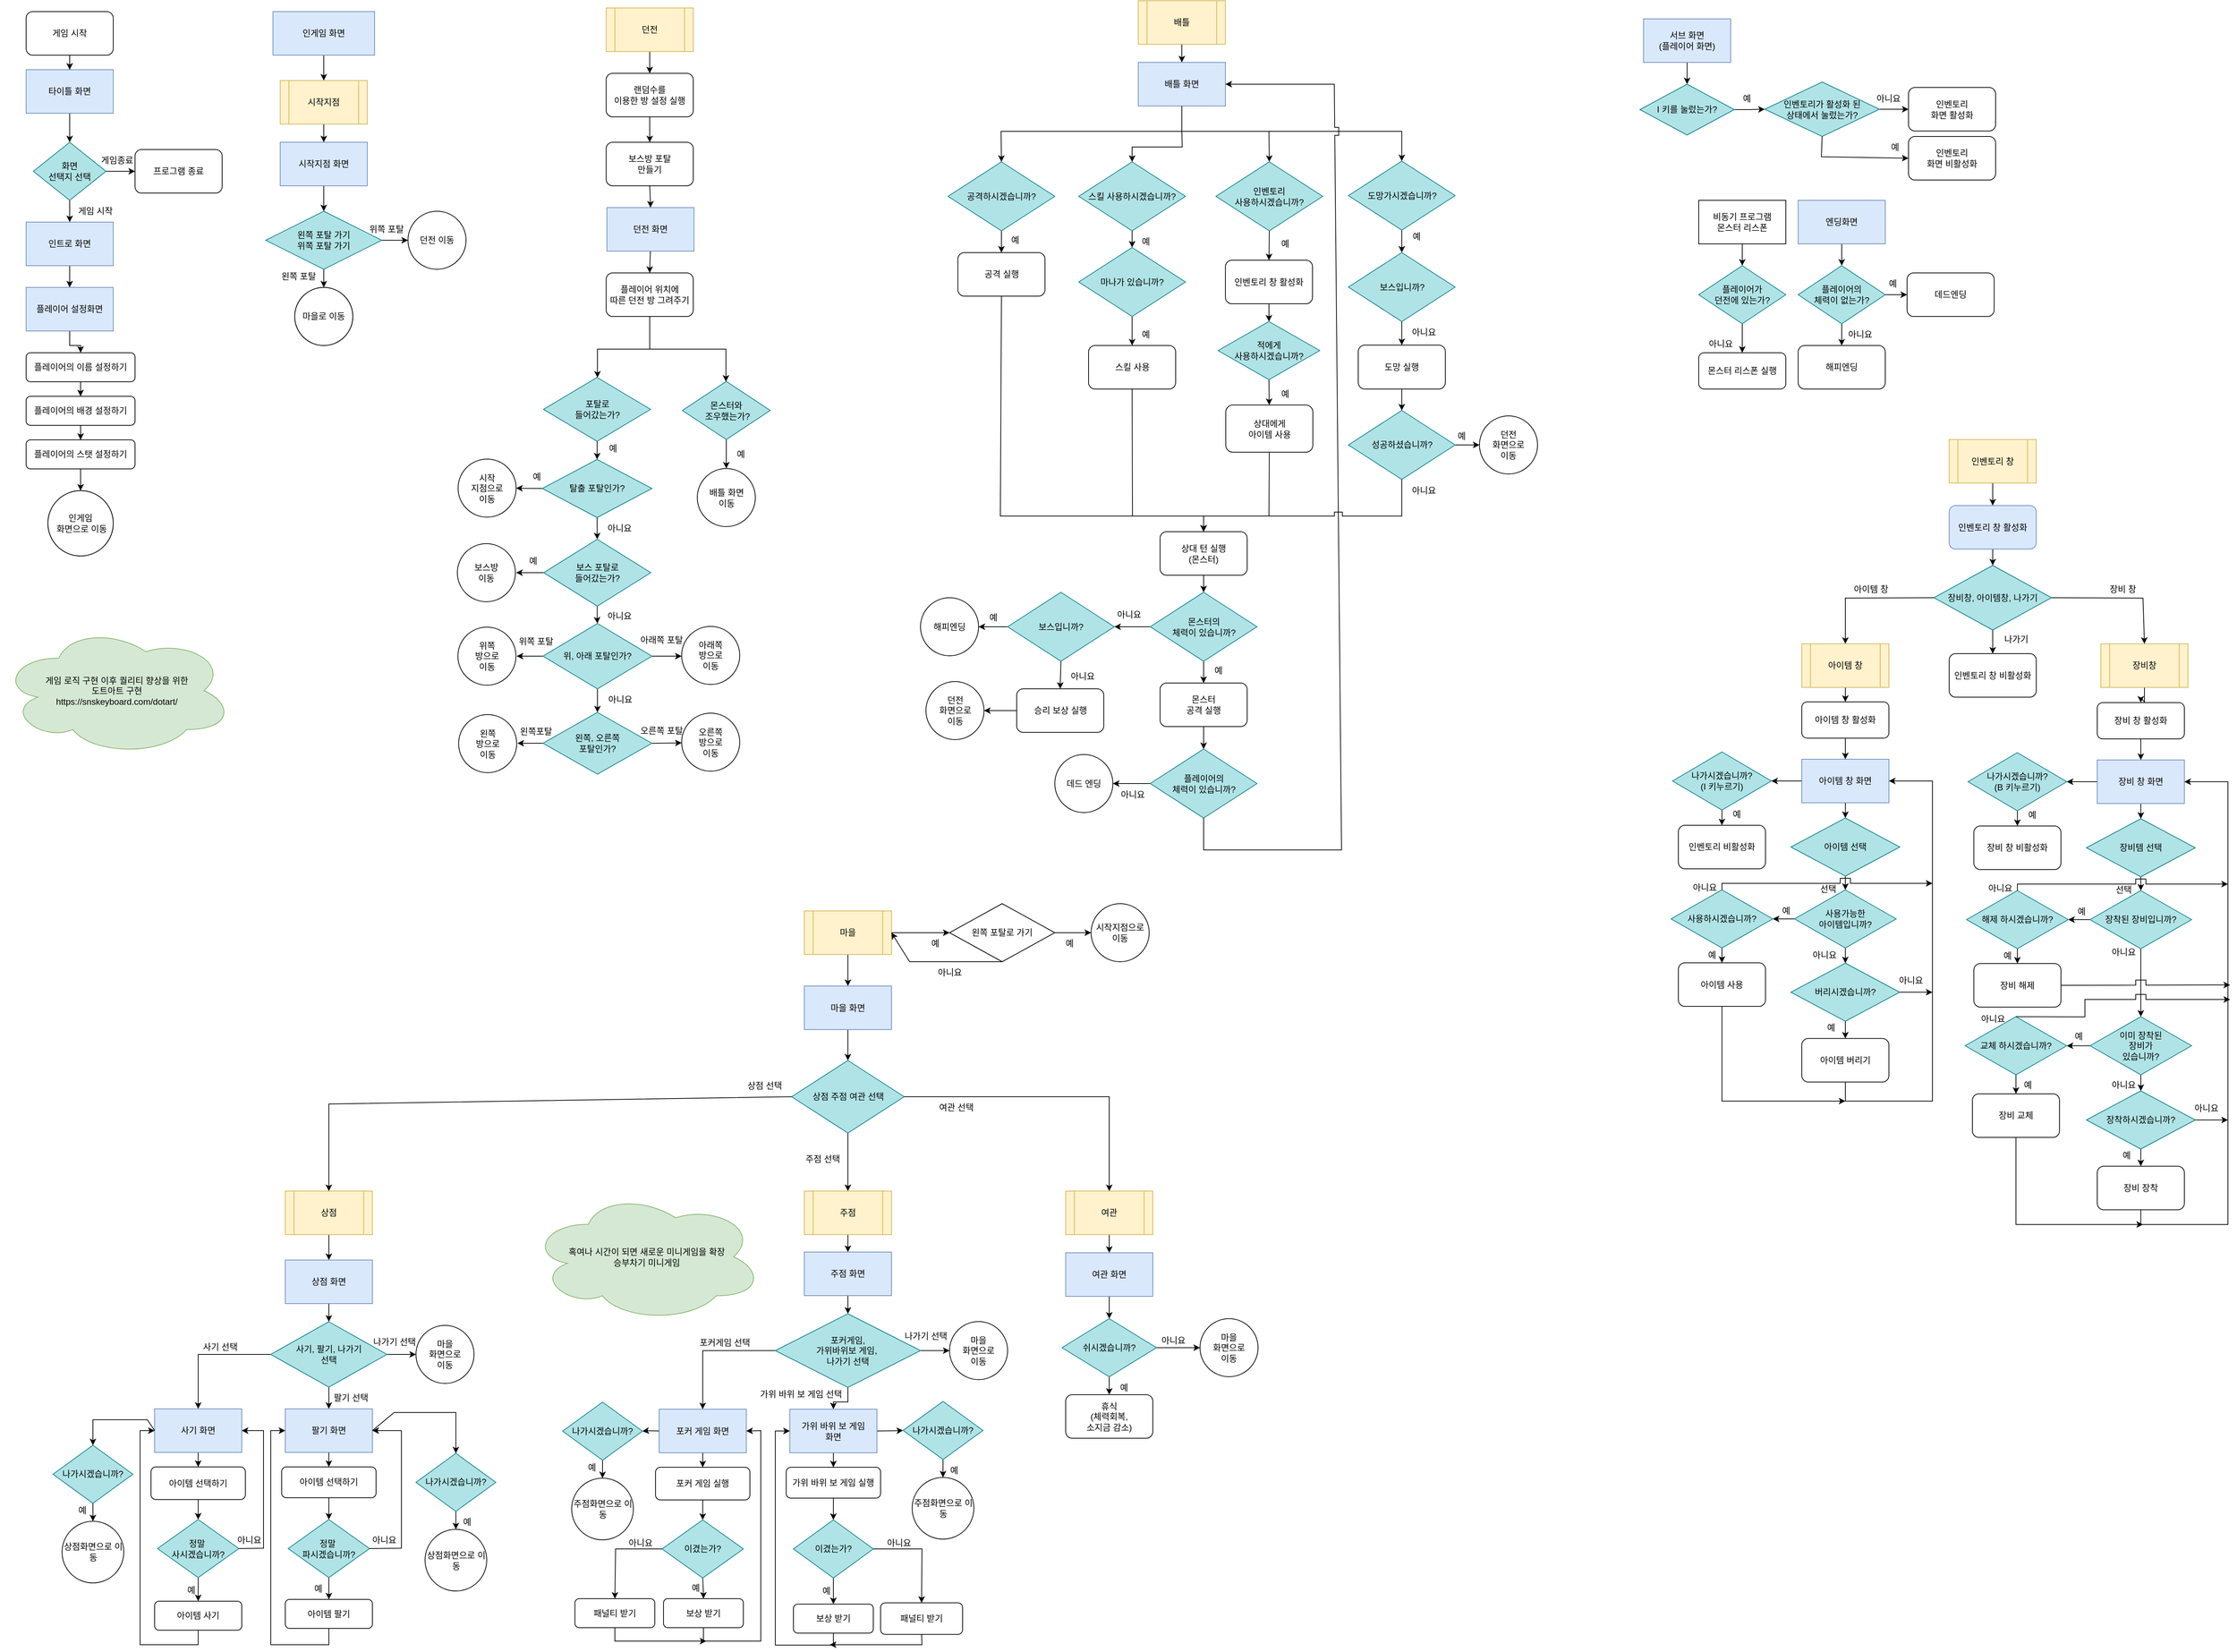 <mxfile version="20.8.1" type="device"><diagram id="lG_jHRhFaToZx1emqfOq" name="페이지-1"><mxGraphModel dx="2625" dy="1328" grid="1" gridSize="10" guides="1" tooltips="1" connect="1" arrows="1" fold="1" page="1" pageScale="1" pageWidth="827" pageHeight="1169" math="0" shadow="0"><root><mxCell id="0"/><mxCell id="1" parent="0"/><mxCell id="UxhORcMKIp8QNyK96YcD-3" value="" style="edgeStyle=orthogonalEdgeStyle;rounded=0;orthogonalLoop=1;jettySize=auto;html=1;" parent="1" source="UxhORcMKIp8QNyK96YcD-1" target="UxhORcMKIp8QNyK96YcD-2" edge="1"><mxGeometry relative="1" as="geometry"/></mxCell><mxCell id="UxhORcMKIp8QNyK96YcD-1" value="타이틀 화면" style="rounded=0;whiteSpace=wrap;html=1;fillColor=#dae8fc;strokeColor=#6c8ebf;" parent="1" vertex="1"><mxGeometry x="40" y="105" width="120" height="60" as="geometry"/></mxCell><mxCell id="UxhORcMKIp8QNyK96YcD-9" value="" style="edgeStyle=orthogonalEdgeStyle;rounded=0;orthogonalLoop=1;jettySize=auto;html=1;" parent="1" source="UxhORcMKIp8QNyK96YcD-2" target="UxhORcMKIp8QNyK96YcD-8" edge="1"><mxGeometry relative="1" as="geometry"/></mxCell><mxCell id="UxhORcMKIp8QNyK96YcD-11" value="" style="edgeStyle=orthogonalEdgeStyle;rounded=0;orthogonalLoop=1;jettySize=auto;html=1;" parent="1" source="UxhORcMKIp8QNyK96YcD-2" edge="1"><mxGeometry relative="1" as="geometry"><mxPoint x="100" y="315" as="targetPoint"/></mxGeometry></mxCell><mxCell id="UxhORcMKIp8QNyK96YcD-2" value="화면 &lt;br&gt;선택지 선택" style="rhombus;whiteSpace=wrap;html=1;fillColor=#b0e3e6;strokeColor=#0e8088;" parent="1" vertex="1"><mxGeometry x="50" y="205" width="100" height="80" as="geometry"/></mxCell><mxCell id="UxhORcMKIp8QNyK96YcD-7" value="게임종료" style="text;html=1;align=center;verticalAlign=middle;resizable=0;points=[];autosize=1;strokeColor=none;fillColor=none;" parent="1" vertex="1"><mxGeometry x="130" y="215" width="70" height="30" as="geometry"/></mxCell><mxCell id="UxhORcMKIp8QNyK96YcD-8" value="프로그램 종료" style="rounded=1;whiteSpace=wrap;html=1;" parent="1" vertex="1"><mxGeometry x="190" y="215" width="120" height="60" as="geometry"/></mxCell><mxCell id="UxhORcMKIp8QNyK96YcD-12" value="게임 시작" style="text;html=1;align=center;verticalAlign=middle;resizable=0;points=[];autosize=1;strokeColor=none;fillColor=none;" parent="1" vertex="1"><mxGeometry x="100" y="285" width="70" height="30" as="geometry"/></mxCell><mxCell id="UxhORcMKIp8QNyK96YcD-15" value="" style="edgeStyle=orthogonalEdgeStyle;rounded=0;orthogonalLoop=1;jettySize=auto;html=1;" parent="1" source="UxhORcMKIp8QNyK96YcD-13" target="UxhORcMKIp8QNyK96YcD-14" edge="1"><mxGeometry relative="1" as="geometry"/></mxCell><mxCell id="UxhORcMKIp8QNyK96YcD-13" value="인트로 화면" style="rounded=0;whiteSpace=wrap;html=1;fillColor=#dae8fc;strokeColor=#6c8ebf;" parent="1" vertex="1"><mxGeometry x="40" y="315" width="120" height="60" as="geometry"/></mxCell><mxCell id="UxhORcMKIp8QNyK96YcD-17" value="" style="edgeStyle=orthogonalEdgeStyle;rounded=0;orthogonalLoop=1;jettySize=auto;html=1;" parent="1" source="UxhORcMKIp8QNyK96YcD-14" target="UxhORcMKIp8QNyK96YcD-16" edge="1"><mxGeometry relative="1" as="geometry"/></mxCell><mxCell id="UxhORcMKIp8QNyK96YcD-14" value="플레이어 설정화면" style="rounded=0;whiteSpace=wrap;html=1;fillColor=#dae8fc;strokeColor=#6c8ebf;" parent="1" vertex="1"><mxGeometry x="40" y="405" width="120" height="60" as="geometry"/></mxCell><mxCell id="UxhORcMKIp8QNyK96YcD-33" value="" style="edgeStyle=orthogonalEdgeStyle;rounded=0;orthogonalLoop=1;jettySize=auto;html=1;" parent="1" source="UxhORcMKIp8QNyK96YcD-16" target="UxhORcMKIp8QNyK96YcD-32" edge="1"><mxGeometry relative="1" as="geometry"/></mxCell><mxCell id="UxhORcMKIp8QNyK96YcD-16" value="플레이어의 이름 설정하기" style="rounded=1;whiteSpace=wrap;html=1;" parent="1" vertex="1"><mxGeometry x="40" y="495" width="150" height="40" as="geometry"/></mxCell><mxCell id="rb3rrjmiPqElrrcWO6ln-211" value="" style="edgeStyle=orthogonalEdgeStyle;rounded=0;jumpStyle=sharp;jumpSize=14;orthogonalLoop=1;jettySize=auto;html=1;" parent="1" source="UxhORcMKIp8QNyK96YcD-19" target="UxhORcMKIp8QNyK96YcD-21" edge="1"><mxGeometry relative="1" as="geometry"/></mxCell><mxCell id="UxhORcMKIp8QNyK96YcD-19" value="인게임 화면" style="rounded=0;whiteSpace=wrap;html=1;fillColor=#dae8fc;strokeColor=#6c8ebf;" parent="1" vertex="1"><mxGeometry x="380" y="25" width="140" height="60" as="geometry"/></mxCell><mxCell id="rb3rrjmiPqElrrcWO6ln-216" value="" style="edgeStyle=orthogonalEdgeStyle;rounded=0;jumpStyle=sharp;jumpSize=14;orthogonalLoop=1;jettySize=auto;html=1;" parent="1" source="UxhORcMKIp8QNyK96YcD-21" target="rb3rrjmiPqElrrcWO6ln-215" edge="1"><mxGeometry relative="1" as="geometry"/></mxCell><mxCell id="UxhORcMKIp8QNyK96YcD-21" value="시작지점" style="shape=process;whiteSpace=wrap;html=1;backgroundOutline=1;fillColor=#fff2cc;strokeColor=#d6b656;" parent="1" vertex="1"><mxGeometry x="390" y="120" width="120" height="60" as="geometry"/></mxCell><mxCell id="rb3rrjmiPqElrrcWO6ln-193" value="" style="edgeStyle=orthogonalEdgeStyle;rounded=0;jumpStyle=sharp;jumpSize=14;orthogonalLoop=1;jettySize=auto;html=1;" parent="1" source="UxhORcMKIp8QNyK96YcD-23" target="rb3rrjmiPqElrrcWO6ln-192" edge="1"><mxGeometry relative="1" as="geometry"/></mxCell><mxCell id="hgjGSiUuqa6051pppeG7-132" value="" style="edgeStyle=orthogonalEdgeStyle;rounded=0;jumpStyle=sharp;jumpSize=11;orthogonalLoop=1;jettySize=auto;html=1;" edge="1" parent="1" source="UxhORcMKIp8QNyK96YcD-23" target="hgjGSiUuqa6051pppeG7-131"><mxGeometry relative="1" as="geometry"/></mxCell><mxCell id="UxhORcMKIp8QNyK96YcD-23" value="마을" style="shape=process;whiteSpace=wrap;html=1;backgroundOutline=1;fillColor=#fff2cc;strokeColor=#d6b656;" parent="1" vertex="1"><mxGeometry x="1112" y="1264" width="120" height="60" as="geometry"/></mxCell><mxCell id="rb3rrjmiPqElrrcWO6ln-227" value="" style="edgeStyle=orthogonalEdgeStyle;rounded=0;jumpStyle=sharp;jumpSize=14;orthogonalLoop=1;jettySize=auto;html=1;" parent="1" source="UxhORcMKIp8QNyK96YcD-26" target="rb3rrjmiPqElrrcWO6ln-226" edge="1"><mxGeometry relative="1" as="geometry"/></mxCell><mxCell id="UxhORcMKIp8QNyK96YcD-26" value="던전" style="shape=process;whiteSpace=wrap;html=1;backgroundOutline=1;fillColor=#fff2cc;strokeColor=#d6b656;" parent="1" vertex="1"><mxGeometry x="839" y="20" width="120" height="60" as="geometry"/></mxCell><mxCell id="hgjGSiUuqa6051pppeG7-33" value="" style="edgeStyle=orthogonalEdgeStyle;rounded=0;orthogonalLoop=1;jettySize=auto;html=1;entryX=0.5;entryY=0;entryDx=0;entryDy=0;jumpStyle=sharp;jumpSize=11;" edge="1" parent="1" target="hgjGSiUuqa6051pppeG7-29"><mxGeometry relative="1" as="geometry"><mxPoint x="1632" y="190" as="sourcePoint"/><mxPoint x="1556" y="240" as="targetPoint"/></mxGeometry></mxCell><mxCell id="UxhORcMKIp8QNyK96YcD-28" value="배틀 화면" style="rounded=0;whiteSpace=wrap;html=1;fillColor=#dae8fc;strokeColor=#6c8ebf;" parent="1" vertex="1"><mxGeometry x="1572" y="95" width="120" height="60" as="geometry"/></mxCell><mxCell id="UxhORcMKIp8QNyK96YcD-48" value="" style="edgeStyle=orthogonalEdgeStyle;rounded=0;orthogonalLoop=1;jettySize=auto;html=1;" parent="1" source="UxhORcMKIp8QNyK96YcD-29" target="UxhORcMKIp8QNyK96YcD-47" edge="1"><mxGeometry relative="1" as="geometry"/></mxCell><mxCell id="UxhORcMKIp8QNyK96YcD-29" value="서브 화면&lt;br&gt;(플레이어 화면)" style="rounded=0;whiteSpace=wrap;html=1;fillColor=#dae8fc;strokeColor=#6c8ebf;" parent="1" vertex="1"><mxGeometry x="2268" y="35" width="120" height="60" as="geometry"/></mxCell><mxCell id="rb3rrjmiPqElrrcWO6ln-18" value="" style="edgeStyle=orthogonalEdgeStyle;rounded=0;orthogonalLoop=1;jettySize=auto;html=1;" parent="1" source="UxhORcMKIp8QNyK96YcD-30" target="rb3rrjmiPqElrrcWO6ln-14" edge="1"><mxGeometry relative="1" as="geometry"/></mxCell><mxCell id="UxhORcMKIp8QNyK96YcD-30" value="플레이어의 스탯 설정하기" style="rounded=1;whiteSpace=wrap;html=1;" parent="1" vertex="1"><mxGeometry x="40" y="615" width="150" height="40" as="geometry"/></mxCell><mxCell id="UxhORcMKIp8QNyK96YcD-34" value="" style="edgeStyle=orthogonalEdgeStyle;rounded=0;orthogonalLoop=1;jettySize=auto;html=1;" parent="1" source="UxhORcMKIp8QNyK96YcD-32" target="UxhORcMKIp8QNyK96YcD-30" edge="1"><mxGeometry relative="1" as="geometry"/></mxCell><mxCell id="UxhORcMKIp8QNyK96YcD-32" value="플레이어의 배경 설정하기" style="rounded=1;whiteSpace=wrap;html=1;" parent="1" vertex="1"><mxGeometry x="40" y="555" width="150" height="40" as="geometry"/></mxCell><mxCell id="hgjGSiUuqa6051pppeG7-3" value="" style="edgeStyle=orthogonalEdgeStyle;rounded=0;orthogonalLoop=1;jettySize=auto;html=1;" edge="1" parent="1" source="UxhORcMKIp8QNyK96YcD-47" target="rb3rrjmiPqElrrcWO6ln-293"><mxGeometry relative="1" as="geometry"/></mxCell><mxCell id="UxhORcMKIp8QNyK96YcD-47" value="I 키를 눌렀는가?" style="rhombus;whiteSpace=wrap;html=1;fillColor=#b0e3e6;strokeColor=#0e8088;" parent="1" vertex="1"><mxGeometry x="2263" y="125" width="130" height="70" as="geometry"/></mxCell><mxCell id="UxhORcMKIp8QNyK96YcD-49" value="인벤토리&lt;br&gt;화면 활성화" style="rounded=1;whiteSpace=wrap;html=1;" parent="1" vertex="1"><mxGeometry x="2633" y="129.5" width="120" height="60" as="geometry"/></mxCell><mxCell id="UxhORcMKIp8QNyK96YcD-58" value="" style="edgeStyle=orthogonalEdgeStyle;rounded=0;orthogonalLoop=1;jettySize=auto;html=1;" parent="1" source="UxhORcMKIp8QNyK96YcD-56" target="UxhORcMKIp8QNyK96YcD-57" edge="1"><mxGeometry relative="1" as="geometry"/></mxCell><mxCell id="UxhORcMKIp8QNyK96YcD-56" value="엔딩화면" style="rounded=0;whiteSpace=wrap;html=1;fillColor=#dae8fc;strokeColor=#6c8ebf;" parent="1" vertex="1"><mxGeometry x="2481" y="285" width="120" height="60" as="geometry"/></mxCell><mxCell id="rb3rrjmiPqElrrcWO6ln-2" value="" style="edgeStyle=orthogonalEdgeStyle;rounded=0;orthogonalLoop=1;jettySize=auto;html=1;" parent="1" source="UxhORcMKIp8QNyK96YcD-57" target="rb3rrjmiPqElrrcWO6ln-1" edge="1"><mxGeometry relative="1" as="geometry"/></mxCell><mxCell id="rb3rrjmiPqElrrcWO6ln-5" value="" style="edgeStyle=orthogonalEdgeStyle;rounded=0;orthogonalLoop=1;jettySize=auto;html=1;" parent="1" source="UxhORcMKIp8QNyK96YcD-57" target="rb3rrjmiPqElrrcWO6ln-4" edge="1"><mxGeometry relative="1" as="geometry"/></mxCell><mxCell id="UxhORcMKIp8QNyK96YcD-57" value="플레이어의&lt;br&gt;체력이 없는가?" style="rhombus;whiteSpace=wrap;html=1;fillColor=#b0e3e6;strokeColor=#0e8088;" parent="1" vertex="1"><mxGeometry x="2481" y="375" width="120" height="80" as="geometry"/></mxCell><mxCell id="rb3rrjmiPqElrrcWO6ln-1" value="데드엔딩" style="rounded=1;whiteSpace=wrap;html=1;" parent="1" vertex="1"><mxGeometry x="2631" y="385" width="120" height="60" as="geometry"/></mxCell><mxCell id="rb3rrjmiPqElrrcWO6ln-3" value="예" style="text;html=1;align=center;verticalAlign=middle;resizable=0;points=[];autosize=1;strokeColor=none;fillColor=none;" parent="1" vertex="1"><mxGeometry x="2591" y="385" width="40" height="30" as="geometry"/></mxCell><mxCell id="rb3rrjmiPqElrrcWO6ln-4" value="해피엔딩" style="rounded=1;whiteSpace=wrap;html=1;" parent="1" vertex="1"><mxGeometry x="2481" y="485" width="120" height="60" as="geometry"/></mxCell><mxCell id="rb3rrjmiPqElrrcWO6ln-6" value="아니요" style="text;html=1;align=center;verticalAlign=middle;resizable=0;points=[];autosize=1;strokeColor=none;fillColor=none;" parent="1" vertex="1"><mxGeometry x="2536" y="455" width="60" height="30" as="geometry"/></mxCell><mxCell id="rb3rrjmiPqElrrcWO6ln-13" value="" style="edgeStyle=orthogonalEdgeStyle;rounded=0;orthogonalLoop=1;jettySize=auto;html=1;" parent="1" source="rb3rrjmiPqElrrcWO6ln-12" target="UxhORcMKIp8QNyK96YcD-1" edge="1"><mxGeometry relative="1" as="geometry"/></mxCell><mxCell id="rb3rrjmiPqElrrcWO6ln-12" value="게임 시작" style="rounded=1;whiteSpace=wrap;html=1;" parent="1" vertex="1"><mxGeometry x="40" y="25" width="120" height="60" as="geometry"/></mxCell><mxCell id="rb3rrjmiPqElrrcWO6ln-14" value="인게임&lt;br&gt;&amp;nbsp;화면으로 이동" style="ellipse;whiteSpace=wrap;html=1;aspect=fixed;" parent="1" vertex="1"><mxGeometry x="70" y="685" width="90" height="90" as="geometry"/></mxCell><mxCell id="rb3rrjmiPqElrrcWO6ln-29" value="" style="edgeStyle=orthogonalEdgeStyle;rounded=0;orthogonalLoop=1;jettySize=auto;html=1;" parent="1" source="rb3rrjmiPqElrrcWO6ln-19" target="rb3rrjmiPqElrrcWO6ln-28" edge="1"><mxGeometry relative="1" as="geometry"/></mxCell><mxCell id="rb3rrjmiPqElrrcWO6ln-19" value="상점" style="shape=process;whiteSpace=wrap;html=1;backgroundOutline=1;fillColor=#fff2cc;strokeColor=#d6b656;" parent="1" vertex="1"><mxGeometry x="397" y="1650" width="120" height="60" as="geometry"/></mxCell><mxCell id="rb3rrjmiPqElrrcWO6ln-181" value="" style="edgeStyle=orthogonalEdgeStyle;rounded=0;jumpStyle=sharp;jumpSize=14;orthogonalLoop=1;jettySize=auto;html=1;" parent="1" source="rb3rrjmiPqElrrcWO6ln-22" target="rb3rrjmiPqElrrcWO6ln-180" edge="1"><mxGeometry relative="1" as="geometry"/></mxCell><mxCell id="rb3rrjmiPqElrrcWO6ln-22" value="여관" style="shape=process;whiteSpace=wrap;html=1;backgroundOutline=1;fillColor=#fff2cc;strokeColor=#d6b656;" parent="1" vertex="1"><mxGeometry x="1472" y="1650" width="120" height="60" as="geometry"/></mxCell><mxCell id="rb3rrjmiPqElrrcWO6ln-179" value="" style="edgeStyle=orthogonalEdgeStyle;rounded=0;jumpStyle=sharp;jumpSize=14;orthogonalLoop=1;jettySize=auto;html=1;" parent="1" source="rb3rrjmiPqElrrcWO6ln-23" target="rb3rrjmiPqElrrcWO6ln-99" edge="1"><mxGeometry relative="1" as="geometry"/></mxCell><mxCell id="rb3rrjmiPqElrrcWO6ln-23" value="주점" style="shape=process;whiteSpace=wrap;html=1;backgroundOutline=1;fillColor=#fff2cc;strokeColor=#d6b656;" parent="1" vertex="1"><mxGeometry x="1112" y="1650" width="120" height="60" as="geometry"/></mxCell><mxCell id="rb3rrjmiPqElrrcWO6ln-31" value="" style="edgeStyle=orthogonalEdgeStyle;rounded=0;orthogonalLoop=1;jettySize=auto;html=1;" parent="1" source="rb3rrjmiPqElrrcWO6ln-28" target="rb3rrjmiPqElrrcWO6ln-30" edge="1"><mxGeometry relative="1" as="geometry"/></mxCell><mxCell id="rb3rrjmiPqElrrcWO6ln-28" value="상점 화면" style="rounded=0;whiteSpace=wrap;html=1;fillColor=#dae8fc;strokeColor=#6c8ebf;" parent="1" vertex="1"><mxGeometry x="397" y="1745" width="120" height="60" as="geometry"/></mxCell><mxCell id="rb3rrjmiPqElrrcWO6ln-34" value="" style="edgeStyle=orthogonalEdgeStyle;rounded=0;orthogonalLoop=1;jettySize=auto;html=1;" parent="1" source="rb3rrjmiPqElrrcWO6ln-30" target="rb3rrjmiPqElrrcWO6ln-33" edge="1"><mxGeometry relative="1" as="geometry"/></mxCell><mxCell id="rb3rrjmiPqElrrcWO6ln-36" value="" style="edgeStyle=orthogonalEdgeStyle;rounded=0;orthogonalLoop=1;jettySize=auto;html=1;" parent="1" source="rb3rrjmiPqElrrcWO6ln-30" target="rb3rrjmiPqElrrcWO6ln-35" edge="1"><mxGeometry relative="1" as="geometry"/></mxCell><mxCell id="rb3rrjmiPqElrrcWO6ln-151" value="" style="edgeStyle=orthogonalEdgeStyle;rounded=0;jumpStyle=sharp;jumpSize=21;orthogonalLoop=1;jettySize=auto;html=1;" parent="1" source="rb3rrjmiPqElrrcWO6ln-30" target="rb3rrjmiPqElrrcWO6ln-142" edge="1"><mxGeometry relative="1" as="geometry"/></mxCell><mxCell id="rb3rrjmiPqElrrcWO6ln-30" value="사기, 팔기,&amp;nbsp;나가기 &lt;br&gt;선택" style="rhombus;whiteSpace=wrap;html=1;fillColor=#b0e3e6;strokeColor=#0e8088;" parent="1" vertex="1"><mxGeometry x="377" y="1830" width="160" height="90" as="geometry"/></mxCell><mxCell id="rb3rrjmiPqElrrcWO6ln-43" value="" style="edgeStyle=orthogonalEdgeStyle;rounded=0;orthogonalLoop=1;jettySize=auto;html=1;" parent="1" source="rb3rrjmiPqElrrcWO6ln-33" target="rb3rrjmiPqElrrcWO6ln-42" edge="1"><mxGeometry relative="1" as="geometry"/></mxCell><mxCell id="rb3rrjmiPqElrrcWO6ln-33" value="사기 화면" style="rounded=0;whiteSpace=wrap;html=1;fillColor=#dae8fc;strokeColor=#6c8ebf;" parent="1" vertex="1"><mxGeometry x="217" y="1950" width="120" height="60" as="geometry"/></mxCell><mxCell id="rb3rrjmiPqElrrcWO6ln-64" value="" style="edgeStyle=orthogonalEdgeStyle;rounded=0;orthogonalLoop=1;jettySize=auto;html=1;" parent="1" source="rb3rrjmiPqElrrcWO6ln-35" target="rb3rrjmiPqElrrcWO6ln-63" edge="1"><mxGeometry relative="1" as="geometry"/></mxCell><mxCell id="rb3rrjmiPqElrrcWO6ln-35" value="팔기 화면" style="rounded=0;whiteSpace=wrap;html=1;fillColor=#dae8fc;strokeColor=#6c8ebf;" parent="1" vertex="1"><mxGeometry x="397" y="1950" width="120" height="60" as="geometry"/></mxCell><mxCell id="rb3rrjmiPqElrrcWO6ln-46" value="" style="edgeStyle=orthogonalEdgeStyle;rounded=0;orthogonalLoop=1;jettySize=auto;html=1;" parent="1" source="rb3rrjmiPqElrrcWO6ln-42" target="rb3rrjmiPqElrrcWO6ln-45" edge="1"><mxGeometry relative="1" as="geometry"/></mxCell><mxCell id="rb3rrjmiPqElrrcWO6ln-42" value="아이템 선택하기" style="rounded=1;whiteSpace=wrap;html=1;" parent="1" vertex="1"><mxGeometry x="212" y="2030" width="130" height="45" as="geometry"/></mxCell><mxCell id="rb3rrjmiPqElrrcWO6ln-48" value="" style="edgeStyle=orthogonalEdgeStyle;rounded=0;orthogonalLoop=1;jettySize=auto;html=1;" parent="1" source="rb3rrjmiPqElrrcWO6ln-45" target="rb3rrjmiPqElrrcWO6ln-47" edge="1"><mxGeometry relative="1" as="geometry"/></mxCell><mxCell id="rb3rrjmiPqElrrcWO6ln-45" value="정말&amp;nbsp;&lt;br&gt;사시겠습니까?" style="rhombus;whiteSpace=wrap;html=1;fillColor=#b0e3e6;strokeColor=#0e8088;" parent="1" vertex="1"><mxGeometry x="221" y="2102.5" width="112" height="80" as="geometry"/></mxCell><mxCell id="rb3rrjmiPqElrrcWO6ln-47" value="아이템 사기" style="rounded=1;whiteSpace=wrap;html=1;" parent="1" vertex="1"><mxGeometry x="217" y="2215" width="120" height="40" as="geometry"/></mxCell><mxCell id="rb3rrjmiPqElrrcWO6ln-52" value="예" style="text;html=1;align=center;verticalAlign=middle;resizable=0;points=[];autosize=1;strokeColor=none;fillColor=none;" parent="1" vertex="1"><mxGeometry x="247" y="2185" width="40" height="30" as="geometry"/></mxCell><mxCell id="rb3rrjmiPqElrrcWO6ln-53" value="아니요" style="text;html=1;align=center;verticalAlign=middle;resizable=0;points=[];autosize=1;strokeColor=none;fillColor=none;" parent="1" vertex="1"><mxGeometry x="317" y="2116" width="60" height="30" as="geometry"/></mxCell><mxCell id="rb3rrjmiPqElrrcWO6ln-88" value="" style="edgeStyle=orthogonalEdgeStyle;rounded=0;jumpStyle=sharp;jumpSize=21;orthogonalLoop=1;jettySize=auto;html=1;" parent="1" source="rb3rrjmiPqElrrcWO6ln-55" target="rb3rrjmiPqElrrcWO6ln-84" edge="1"><mxGeometry relative="1" as="geometry"/></mxCell><mxCell id="rb3rrjmiPqElrrcWO6ln-55" value="나가시겠습니까?" style="rhombus;whiteSpace=wrap;html=1;fillColor=#b0e3e6;strokeColor=#0e8088;" parent="1" vertex="1"><mxGeometry x="77" y="2000.13" width="110" height="80" as="geometry"/></mxCell><mxCell id="rb3rrjmiPqElrrcWO6ln-57" value="" style="endArrow=classic;html=1;rounded=0;entryX=1;entryY=0.5;entryDx=0;entryDy=0;exitX=1;exitY=0.5;exitDx=0;exitDy=0;" parent="1" source="rb3rrjmiPqElrrcWO6ln-45" target="rb3rrjmiPqElrrcWO6ln-33" edge="1"><mxGeometry width="50" height="50" relative="1" as="geometry"><mxPoint x="407" y="2190" as="sourcePoint"/><mxPoint x="457" y="2140" as="targetPoint"/><Array as="points"><mxPoint x="367" y="2142"/><mxPoint x="367" y="1980"/></Array></mxGeometry></mxCell><mxCell id="rb3rrjmiPqElrrcWO6ln-66" value="" style="edgeStyle=orthogonalEdgeStyle;rounded=0;orthogonalLoop=1;jettySize=auto;html=1;" parent="1" source="rb3rrjmiPqElrrcWO6ln-63" target="rb3rrjmiPqElrrcWO6ln-65" edge="1"><mxGeometry relative="1" as="geometry"/></mxCell><mxCell id="rb3rrjmiPqElrrcWO6ln-63" value="아이템 선택하기" style="rounded=1;whiteSpace=wrap;html=1;" parent="1" vertex="1"><mxGeometry x="392" y="2030" width="130" height="42.5" as="geometry"/></mxCell><mxCell id="rb3rrjmiPqElrrcWO6ln-69" value="" style="edgeStyle=orthogonalEdgeStyle;rounded=0;orthogonalLoop=1;jettySize=auto;html=1;" parent="1" source="rb3rrjmiPqElrrcWO6ln-65" target="rb3rrjmiPqElrrcWO6ln-68" edge="1"><mxGeometry relative="1" as="geometry"/></mxCell><mxCell id="rb3rrjmiPqElrrcWO6ln-65" value="정말&amp;nbsp;&lt;br&gt;파시겠습니까?" style="rhombus;whiteSpace=wrap;html=1;fillColor=#b0e3e6;strokeColor=#0e8088;" parent="1" vertex="1"><mxGeometry x="401" y="2102.5" width="112" height="80" as="geometry"/></mxCell><mxCell id="rb3rrjmiPqElrrcWO6ln-68" value="아이템 팔기" style="rounded=1;whiteSpace=wrap;html=1;" parent="1" vertex="1"><mxGeometry x="397" y="2212.5" width="120" height="40" as="geometry"/></mxCell><mxCell id="rb3rrjmiPqElrrcWO6ln-71" value="예" style="text;html=1;align=center;verticalAlign=middle;resizable=0;points=[];autosize=1;strokeColor=none;fillColor=none;" parent="1" vertex="1"><mxGeometry x="422" y="2182.5" width="40" height="30" as="geometry"/></mxCell><mxCell id="rb3rrjmiPqElrrcWO6ln-75" value="" style="endArrow=classic;html=1;rounded=0;jumpStyle=sharp;exitX=1;exitY=0.5;exitDx=0;exitDy=0;jumpSize=21;entryX=1;entryY=0.5;entryDx=0;entryDy=0;" parent="1" source="rb3rrjmiPqElrrcWO6ln-65" target="rb3rrjmiPqElrrcWO6ln-35" edge="1"><mxGeometry width="50" height="50" relative="1" as="geometry"><mxPoint x="487" y="1935" as="sourcePoint"/><mxPoint x="537" y="1885" as="targetPoint"/><Array as="points"><mxPoint x="557" y="2142"/><mxPoint x="557" y="2105"/><mxPoint x="557" y="1980"/></Array></mxGeometry></mxCell><mxCell id="rb3rrjmiPqElrrcWO6ln-76" value="아니요" style="text;html=1;align=center;verticalAlign=middle;resizable=0;points=[];autosize=1;strokeColor=none;fillColor=none;" parent="1" vertex="1"><mxGeometry x="503" y="2116" width="60" height="30" as="geometry"/></mxCell><mxCell id="rb3rrjmiPqElrrcWO6ln-78" value="" style="endArrow=classic;html=1;rounded=0;jumpStyle=sharp;jumpSize=21;exitX=0.5;exitY=1;exitDx=0;exitDy=0;entryX=0;entryY=0.5;entryDx=0;entryDy=0;" parent="1" source="rb3rrjmiPqElrrcWO6ln-68" target="rb3rrjmiPqElrrcWO6ln-35" edge="1"><mxGeometry width="50" height="50" relative="1" as="geometry"><mxPoint x="347" y="2200" as="sourcePoint"/><mxPoint x="377" y="1985" as="targetPoint"/><Array as="points"><mxPoint x="457" y="2275"/><mxPoint x="377" y="2275"/><mxPoint x="377" y="1980"/></Array></mxGeometry></mxCell><mxCell id="rb3rrjmiPqElrrcWO6ln-93" value="" style="edgeStyle=orthogonalEdgeStyle;rounded=0;jumpStyle=sharp;jumpSize=21;orthogonalLoop=1;jettySize=auto;html=1;" parent="1" source="rb3rrjmiPqElrrcWO6ln-79" target="rb3rrjmiPqElrrcWO6ln-92" edge="1"><mxGeometry relative="1" as="geometry"/></mxCell><mxCell id="rb3rrjmiPqElrrcWO6ln-79" value="나가시겠습니까?" style="rhombus;whiteSpace=wrap;html=1;fillColor=#b0e3e6;strokeColor=#0e8088;" parent="1" vertex="1"><mxGeometry x="577" y="2011.25" width="110" height="80" as="geometry"/></mxCell><mxCell id="rb3rrjmiPqElrrcWO6ln-81" value="" style="endArrow=classic;html=1;rounded=0;jumpStyle=sharp;jumpSize=21;exitX=0.5;exitY=1;exitDx=0;exitDy=0;entryX=0;entryY=0.5;entryDx=0;entryDy=0;" parent="1" source="rb3rrjmiPqElrrcWO6ln-47" target="rb3rrjmiPqElrrcWO6ln-33" edge="1"><mxGeometry width="50" height="50" relative="1" as="geometry"><mxPoint x="147" y="2235" as="sourcePoint"/><mxPoint x="197" y="2185" as="targetPoint"/><Array as="points"><mxPoint x="277" y="2275"/><mxPoint x="197" y="2275"/><mxPoint x="197" y="1980"/></Array></mxGeometry></mxCell><mxCell id="rb3rrjmiPqElrrcWO6ln-84" value="상점화면으로 이동" style="ellipse;whiteSpace=wrap;html=1;aspect=fixed;" parent="1" vertex="1"><mxGeometry x="89.5" y="2104.88" width="85" height="85" as="geometry"/></mxCell><mxCell id="rb3rrjmiPqElrrcWO6ln-85" value="" style="endArrow=classic;html=1;rounded=0;jumpStyle=sharp;jumpSize=21;exitX=0;exitY=0.5;exitDx=0;exitDy=0;entryX=0.5;entryY=0;entryDx=0;entryDy=0;" parent="1" source="rb3rrjmiPqElrrcWO6ln-33" target="rb3rrjmiPqElrrcWO6ln-55" edge="1"><mxGeometry width="50" height="50" relative="1" as="geometry"><mxPoint x="37" y="1925" as="sourcePoint"/><mxPoint x="87" y="1965" as="targetPoint"/><Array as="points"><mxPoint x="207" y="1965"/><mxPoint x="132" y="1965"/></Array></mxGeometry></mxCell><mxCell id="rb3rrjmiPqElrrcWO6ln-90" value="예" style="text;html=1;align=center;verticalAlign=middle;resizable=0;points=[];autosize=1;strokeColor=none;fillColor=none;" parent="1" vertex="1"><mxGeometry x="97" y="2074.88" width="40" height="30" as="geometry"/></mxCell><mxCell id="rb3rrjmiPqElrrcWO6ln-91" value="" style="endArrow=classic;html=1;rounded=0;jumpStyle=sharp;jumpSize=21;entryX=0.5;entryY=0;entryDx=0;entryDy=0;exitX=1;exitY=0.5;exitDx=0;exitDy=0;" parent="1" source="rb3rrjmiPqElrrcWO6ln-35" target="rb3rrjmiPqElrrcWO6ln-79" edge="1"><mxGeometry width="50" height="50" relative="1" as="geometry"><mxPoint x="487" y="2055" as="sourcePoint"/><mxPoint x="537" y="2005" as="targetPoint"/><Array as="points"><mxPoint x="547" y="1955"/><mxPoint x="632" y="1955"/></Array></mxGeometry></mxCell><mxCell id="rb3rrjmiPqElrrcWO6ln-92" value="상점화면으로 이동" style="ellipse;whiteSpace=wrap;html=1;aspect=fixed;" parent="1" vertex="1"><mxGeometry x="589.5" y="2116" width="85" height="85" as="geometry"/></mxCell><mxCell id="rb3rrjmiPqElrrcWO6ln-95" value="예" style="text;html=1;align=center;verticalAlign=middle;resizable=0;points=[];autosize=1;strokeColor=none;fillColor=none;" parent="1" vertex="1"><mxGeometry x="627" y="2091.25" width="40" height="30" as="geometry"/></mxCell><mxCell id="rb3rrjmiPqElrrcWO6ln-98" value="" style="edgeStyle=orthogonalEdgeStyle;rounded=0;orthogonalLoop=1;jettySize=auto;html=1;" parent="1" source="rb3rrjmiPqElrrcWO6ln-99" target="rb3rrjmiPqElrrcWO6ln-103" edge="1"><mxGeometry relative="1" as="geometry"/></mxCell><mxCell id="rb3rrjmiPqElrrcWO6ln-99" value="주점 화면" style="rounded=0;whiteSpace=wrap;html=1;fillColor=#dae8fc;strokeColor=#6c8ebf;" parent="1" vertex="1"><mxGeometry x="1112" y="1734" width="120" height="60" as="geometry"/></mxCell><mxCell id="rb3rrjmiPqElrrcWO6ln-100" value="" style="edgeStyle=orthogonalEdgeStyle;rounded=0;orthogonalLoop=1;jettySize=auto;html=1;" parent="1" source="rb3rrjmiPqElrrcWO6ln-103" target="rb3rrjmiPqElrrcWO6ln-105" edge="1"><mxGeometry relative="1" as="geometry"/></mxCell><mxCell id="rb3rrjmiPqElrrcWO6ln-101" value="" style="edgeStyle=orthogonalEdgeStyle;rounded=0;orthogonalLoop=1;jettySize=auto;html=1;" parent="1" source="rb3rrjmiPqElrrcWO6ln-103" target="rb3rrjmiPqElrrcWO6ln-107" edge="1"><mxGeometry relative="1" as="geometry"/></mxCell><mxCell id="rb3rrjmiPqElrrcWO6ln-148" value="" style="edgeStyle=orthogonalEdgeStyle;rounded=0;jumpStyle=sharp;jumpSize=21;orthogonalLoop=1;jettySize=auto;html=1;" parent="1" source="rb3rrjmiPqElrrcWO6ln-103" target="rb3rrjmiPqElrrcWO6ln-145" edge="1"><mxGeometry relative="1" as="geometry"/></mxCell><mxCell id="rb3rrjmiPqElrrcWO6ln-103" value="포커게임, &lt;br&gt;가위바위보 게임,&amp;nbsp;&lt;br&gt;나가기 선택" style="rhombus;whiteSpace=wrap;html=1;fillColor=#b0e3e6;strokeColor=#0e8088;" parent="1" vertex="1"><mxGeometry x="1072" y="1819" width="200" height="101.5" as="geometry"/></mxCell><mxCell id="rb3rrjmiPqElrrcWO6ln-104" value="" style="edgeStyle=orthogonalEdgeStyle;rounded=0;orthogonalLoop=1;jettySize=auto;html=1;" parent="1" source="rb3rrjmiPqElrrcWO6ln-105" target="rb3rrjmiPqElrrcWO6ln-110" edge="1"><mxGeometry relative="1" as="geometry"/></mxCell><mxCell id="rb3rrjmiPqElrrcWO6ln-344" value="" style="edgeStyle=orthogonalEdgeStyle;rounded=0;jumpStyle=sharp;jumpSize=14;orthogonalLoop=1;jettySize=auto;html=1;" parent="1" source="rb3rrjmiPqElrrcWO6ln-105" target="rb3rrjmiPqElrrcWO6ln-117" edge="1"><mxGeometry relative="1" as="geometry"/></mxCell><mxCell id="rb3rrjmiPqElrrcWO6ln-105" value="포커 게임 화면" style="rounded=0;whiteSpace=wrap;html=1;fillColor=#dae8fc;strokeColor=#6c8ebf;" parent="1" vertex="1"><mxGeometry x="912" y="1950.5" width="120" height="60" as="geometry"/></mxCell><mxCell id="rb3rrjmiPqElrrcWO6ln-106" value="" style="edgeStyle=orthogonalEdgeStyle;rounded=0;orthogonalLoop=1;jettySize=auto;html=1;" parent="1" source="rb3rrjmiPqElrrcWO6ln-107" target="rb3rrjmiPqElrrcWO6ln-120" edge="1"><mxGeometry relative="1" as="geometry"/></mxCell><mxCell id="rb3rrjmiPqElrrcWO6ln-349" value="" style="edgeStyle=orthogonalEdgeStyle;rounded=0;jumpStyle=sharp;jumpSize=14;orthogonalLoop=1;jettySize=auto;html=1;" parent="1" source="rb3rrjmiPqElrrcWO6ln-107" target="rb3rrjmiPqElrrcWO6ln-129" edge="1"><mxGeometry relative="1" as="geometry"/></mxCell><mxCell id="rb3rrjmiPqElrrcWO6ln-107" value="가위 바위 보 게임&lt;br&gt;화면" style="rounded=0;whiteSpace=wrap;html=1;fillColor=#dae8fc;strokeColor=#6c8ebf;" parent="1" vertex="1"><mxGeometry x="1092" y="1950.5" width="120" height="60" as="geometry"/></mxCell><mxCell id="rb3rrjmiPqElrrcWO6ln-109" value="" style="edgeStyle=orthogonalEdgeStyle;rounded=0;orthogonalLoop=1;jettySize=auto;html=1;" parent="1" source="rb3rrjmiPqElrrcWO6ln-110" target="rb3rrjmiPqElrrcWO6ln-112" edge="1"><mxGeometry relative="1" as="geometry"/></mxCell><mxCell id="rb3rrjmiPqElrrcWO6ln-110" value="포커 게임 실행" style="rounded=1;whiteSpace=wrap;html=1;" parent="1" vertex="1"><mxGeometry x="907" y="2030.5" width="130" height="45" as="geometry"/></mxCell><mxCell id="rb3rrjmiPqElrrcWO6ln-173" value="" style="edgeStyle=orthogonalEdgeStyle;rounded=0;jumpStyle=sharp;jumpSize=14;orthogonalLoop=1;jettySize=auto;html=1;" parent="1" source="rb3rrjmiPqElrrcWO6ln-112" target="rb3rrjmiPqElrrcWO6ln-171" edge="1"><mxGeometry relative="1" as="geometry"/></mxCell><mxCell id="rb3rrjmiPqElrrcWO6ln-112" value="이겼는가?" style="rhombus;whiteSpace=wrap;html=1;fillColor=#b0e3e6;strokeColor=#0e8088;" parent="1" vertex="1"><mxGeometry x="916" y="2103" width="112" height="80" as="geometry"/></mxCell><mxCell id="rb3rrjmiPqElrrcWO6ln-114" value="예" style="text;html=1;align=center;verticalAlign=middle;resizable=0;points=[];autosize=1;strokeColor=none;fillColor=none;" parent="1" vertex="1"><mxGeometry x="942" y="2181.5" width="40" height="30" as="geometry"/></mxCell><mxCell id="rb3rrjmiPqElrrcWO6ln-115" value="아니요" style="text;html=1;align=center;verticalAlign=middle;resizable=0;points=[];autosize=1;strokeColor=none;fillColor=none;" parent="1" vertex="1"><mxGeometry x="856" y="2120" width="60" height="30" as="geometry"/></mxCell><mxCell id="rb3rrjmiPqElrrcWO6ln-116" value="" style="edgeStyle=orthogonalEdgeStyle;rounded=0;jumpStyle=sharp;jumpSize=21;orthogonalLoop=1;jettySize=auto;html=1;" parent="1" source="rb3rrjmiPqElrrcWO6ln-117" target="rb3rrjmiPqElrrcWO6ln-131" edge="1"><mxGeometry relative="1" as="geometry"/></mxCell><mxCell id="rb3rrjmiPqElrrcWO6ln-117" value="나가시겠습니까?" style="rhombus;whiteSpace=wrap;html=1;fillColor=#b0e3e6;strokeColor=#0e8088;" parent="1" vertex="1"><mxGeometry x="779" y="1940.75" width="110" height="80" as="geometry"/></mxCell><mxCell id="rb3rrjmiPqElrrcWO6ln-161" value="" style="edgeStyle=orthogonalEdgeStyle;rounded=0;jumpStyle=sharp;jumpSize=21;orthogonalLoop=1;jettySize=auto;html=1;" parent="1" source="rb3rrjmiPqElrrcWO6ln-120" target="rb3rrjmiPqElrrcWO6ln-160" edge="1"><mxGeometry relative="1" as="geometry"/></mxCell><mxCell id="rb3rrjmiPqElrrcWO6ln-120" value="가위 바위 보 게임 실행" style="rounded=1;whiteSpace=wrap;html=1;" parent="1" vertex="1"><mxGeometry x="1087" y="2030.5" width="130" height="42.5" as="geometry"/></mxCell><mxCell id="rb3rrjmiPqElrrcWO6ln-123" value="보상 받기" style="rounded=1;whiteSpace=wrap;html=1;" parent="1" vertex="1"><mxGeometry x="1097" y="2219" width="110" height="40" as="geometry"/></mxCell><mxCell id="rb3rrjmiPqElrrcWO6ln-127" value="" style="endArrow=classic;html=1;rounded=0;jumpStyle=sharp;jumpSize=21;exitX=0.5;exitY=1;exitDx=0;exitDy=0;entryX=0;entryY=0.5;entryDx=0;entryDy=0;" parent="1" source="rb3rrjmiPqElrrcWO6ln-123" target="rb3rrjmiPqElrrcWO6ln-107" edge="1"><mxGeometry width="50" height="50" relative="1" as="geometry"><mxPoint x="1042" y="2200.5" as="sourcePoint"/><mxPoint x="1072" y="1985.5" as="targetPoint"/><Array as="points"><mxPoint x="1152" y="2275.5"/><mxPoint x="1072" y="2275.5"/><mxPoint x="1072" y="1980.5"/></Array></mxGeometry></mxCell><mxCell id="rb3rrjmiPqElrrcWO6ln-128" value="" style="edgeStyle=orthogonalEdgeStyle;rounded=0;jumpStyle=sharp;jumpSize=21;orthogonalLoop=1;jettySize=auto;html=1;" parent="1" source="rb3rrjmiPqElrrcWO6ln-129" target="rb3rrjmiPqElrrcWO6ln-137" edge="1"><mxGeometry relative="1" as="geometry"/></mxCell><mxCell id="rb3rrjmiPqElrrcWO6ln-129" value="나가시겠습니까?" style="rhombus;whiteSpace=wrap;html=1;fillColor=#b0e3e6;strokeColor=#0e8088;" parent="1" vertex="1"><mxGeometry x="1248" y="1939.75" width="110" height="80" as="geometry"/></mxCell><mxCell id="rb3rrjmiPqElrrcWO6ln-131" value="주점화면으로 이동" style="ellipse;whiteSpace=wrap;html=1;aspect=fixed;" parent="1" vertex="1"><mxGeometry x="791.5" y="2045.5" width="85" height="85" as="geometry"/></mxCell><mxCell id="rb3rrjmiPqElrrcWO6ln-135" value="예" style="text;html=1;align=center;verticalAlign=middle;resizable=0;points=[];autosize=1;strokeColor=none;fillColor=none;" parent="1" vertex="1"><mxGeometry x="799" y="2015.5" width="40" height="30" as="geometry"/></mxCell><mxCell id="rb3rrjmiPqElrrcWO6ln-137" value="주점화면으로 이동" style="ellipse;whiteSpace=wrap;html=1;aspect=fixed;" parent="1" vertex="1"><mxGeometry x="1260.5" y="2044.5" width="85" height="85" as="geometry"/></mxCell><mxCell id="rb3rrjmiPqElrrcWO6ln-139" value="예" style="text;html=1;align=center;verticalAlign=middle;resizable=0;points=[];autosize=1;strokeColor=none;fillColor=none;" parent="1" vertex="1"><mxGeometry x="1298" y="2019.75" width="40" height="30" as="geometry"/></mxCell><mxCell id="rb3rrjmiPqElrrcWO6ln-142" value="마을 &lt;br&gt;화면으로&lt;br&gt;이동" style="ellipse;whiteSpace=wrap;html=1;aspect=fixed;" parent="1" vertex="1"><mxGeometry x="577" y="1835" width="80" height="80" as="geometry"/></mxCell><mxCell id="rb3rrjmiPqElrrcWO6ln-145" value="마을 &lt;br&gt;화면으로&lt;br&gt;이동" style="ellipse;whiteSpace=wrap;html=1;aspect=fixed;" parent="1" vertex="1"><mxGeometry x="1312" y="1829.75" width="80" height="80" as="geometry"/></mxCell><mxCell id="rb3rrjmiPqElrrcWO6ln-149" value="나가기 선택" style="text;html=1;align=center;verticalAlign=middle;resizable=0;points=[];autosize=1;strokeColor=none;fillColor=none;" parent="1" vertex="1"><mxGeometry x="501.5" y="1843" width="90" height="30" as="geometry"/></mxCell><mxCell id="rb3rrjmiPqElrrcWO6ln-152" value="사기 선택" style="text;html=1;align=center;verticalAlign=middle;resizable=0;points=[];autosize=1;strokeColor=none;fillColor=none;" parent="1" vertex="1"><mxGeometry x="272" y="1849.75" width="70" height="30" as="geometry"/></mxCell><mxCell id="rb3rrjmiPqElrrcWO6ln-153" value="팔기 선택" style="text;html=1;align=center;verticalAlign=middle;resizable=0;points=[];autosize=1;strokeColor=none;fillColor=none;" parent="1" vertex="1"><mxGeometry x="452" y="1920" width="70" height="30" as="geometry"/></mxCell><mxCell id="rb3rrjmiPqElrrcWO6ln-155" value="나가기 선택" style="text;html=1;align=center;verticalAlign=middle;resizable=0;points=[];autosize=1;strokeColor=none;fillColor=none;" parent="1" vertex="1"><mxGeometry x="1234" y="1835" width="90" height="30" as="geometry"/></mxCell><mxCell id="rb3rrjmiPqElrrcWO6ln-157" value="포커게임 선택" style="text;html=1;align=center;verticalAlign=middle;resizable=0;points=[];autosize=1;strokeColor=none;fillColor=none;" parent="1" vertex="1"><mxGeometry x="952" y="1843.75" width="100" height="30" as="geometry"/></mxCell><mxCell id="rb3rrjmiPqElrrcWO6ln-162" value="" style="edgeStyle=orthogonalEdgeStyle;rounded=0;jumpStyle=sharp;jumpSize=21;orthogonalLoop=1;jettySize=auto;html=1;" parent="1" source="rb3rrjmiPqElrrcWO6ln-160" target="rb3rrjmiPqElrrcWO6ln-123" edge="1"><mxGeometry relative="1" as="geometry"/></mxCell><mxCell id="rb3rrjmiPqElrrcWO6ln-160" value="이겼는가?" style="rhombus;whiteSpace=wrap;html=1;fillColor=#b0e3e6;strokeColor=#0e8088;" parent="1" vertex="1"><mxGeometry x="1097" y="2103" width="110" height="80" as="geometry"/></mxCell><mxCell id="rb3rrjmiPqElrrcWO6ln-163" value="패널티 받기" style="rounded=1;whiteSpace=wrap;html=1;" parent="1" vertex="1"><mxGeometry x="1217" y="2217.25" width="113" height="43.5" as="geometry"/></mxCell><mxCell id="rb3rrjmiPqElrrcWO6ln-164" value="" style="endArrow=classic;html=1;rounded=0;jumpStyle=sharp;jumpSize=21;entryX=0.5;entryY=0;entryDx=0;entryDy=0;exitX=1;exitY=0.5;exitDx=0;exitDy=0;" parent="1" source="rb3rrjmiPqElrrcWO6ln-160" target="rb3rrjmiPqElrrcWO6ln-163" edge="1"><mxGeometry width="50" height="50" relative="1" as="geometry"><mxPoint x="1202" y="1929" as="sourcePoint"/><mxPoint x="1252" y="1879" as="targetPoint"/><Array as="points"><mxPoint x="1274" y="2143"/></Array></mxGeometry></mxCell><mxCell id="rb3rrjmiPqElrrcWO6ln-167" value="예" style="text;html=1;align=center;verticalAlign=middle;resizable=0;points=[];autosize=1;strokeColor=none;fillColor=none;" parent="1" vertex="1"><mxGeometry x="1122" y="2185.5" width="40" height="30" as="geometry"/></mxCell><mxCell id="rb3rrjmiPqElrrcWO6ln-170" value="아니요" style="text;html=1;align=center;verticalAlign=middle;resizable=0;points=[];autosize=1;strokeColor=none;fillColor=none;" parent="1" vertex="1"><mxGeometry x="1212" y="2120" width="60" height="30" as="geometry"/></mxCell><mxCell id="rb3rrjmiPqElrrcWO6ln-171" value="보상 받기" style="rounded=1;whiteSpace=wrap;html=1;" parent="1" vertex="1"><mxGeometry x="918" y="2211.5" width="110" height="40" as="geometry"/></mxCell><mxCell id="rb3rrjmiPqElrrcWO6ln-174" value="패널티 받기" style="rounded=1;whiteSpace=wrap;html=1;" parent="1" vertex="1"><mxGeometry x="796" y="2211.5" width="110" height="40" as="geometry"/></mxCell><mxCell id="rb3rrjmiPqElrrcWO6ln-175" value="" style="endArrow=classic;html=1;rounded=0;jumpStyle=sharp;jumpSize=14;exitX=0;exitY=0.5;exitDx=0;exitDy=0;entryX=0.5;entryY=0;entryDx=0;entryDy=0;" parent="1" source="rb3rrjmiPqElrrcWO6ln-112" target="rb3rrjmiPqElrrcWO6ln-174" edge="1"><mxGeometry width="50" height="50" relative="1" as="geometry"><mxPoint x="1122" y="2099" as="sourcePoint"/><mxPoint x="1172" y="2049" as="targetPoint"/><Array as="points"><mxPoint x="852" y="2143"/></Array></mxGeometry></mxCell><mxCell id="rb3rrjmiPqElrrcWO6ln-177" value="" style="endArrow=classic;html=1;rounded=0;jumpStyle=sharp;jumpSize=14;exitX=0.5;exitY=1;exitDx=0;exitDy=0;entryX=1;entryY=0.5;entryDx=0;entryDy=0;" parent="1" source="rb3rrjmiPqElrrcWO6ln-171" target="rb3rrjmiPqElrrcWO6ln-105" edge="1"><mxGeometry width="50" height="50" relative="1" as="geometry"><mxPoint x="1032" y="2159" as="sourcePoint"/><mxPoint x="1082" y="2109" as="targetPoint"/><Array as="points"><mxPoint x="973" y="2270"/><mxPoint x="1052" y="2270"/><mxPoint x="1052" y="1980"/></Array></mxGeometry></mxCell><mxCell id="rb3rrjmiPqElrrcWO6ln-183" value="" style="edgeStyle=orthogonalEdgeStyle;rounded=0;jumpStyle=sharp;jumpSize=14;orthogonalLoop=1;jettySize=auto;html=1;" parent="1" source="rb3rrjmiPqElrrcWO6ln-180" target="rb3rrjmiPqElrrcWO6ln-182" edge="1"><mxGeometry relative="1" as="geometry"/></mxCell><mxCell id="rb3rrjmiPqElrrcWO6ln-180" value="여관 화면" style="rounded=0;whiteSpace=wrap;html=1;fillColor=#dae8fc;strokeColor=#6c8ebf;" parent="1" vertex="1"><mxGeometry x="1472" y="1735" width="120" height="60" as="geometry"/></mxCell><mxCell id="rb3rrjmiPqElrrcWO6ln-204" value="" style="edgeStyle=orthogonalEdgeStyle;rounded=0;jumpStyle=sharp;jumpSize=14;orthogonalLoop=1;jettySize=auto;html=1;" parent="1" source="rb3rrjmiPqElrrcWO6ln-182" target="rb3rrjmiPqElrrcWO6ln-203" edge="1"><mxGeometry relative="1" as="geometry"/></mxCell><mxCell id="rb3rrjmiPqElrrcWO6ln-206" value="" style="edgeStyle=orthogonalEdgeStyle;rounded=0;jumpStyle=sharp;jumpSize=14;orthogonalLoop=1;jettySize=auto;html=1;" parent="1" source="rb3rrjmiPqElrrcWO6ln-182" target="rb3rrjmiPqElrrcWO6ln-205" edge="1"><mxGeometry relative="1" as="geometry"/></mxCell><mxCell id="rb3rrjmiPqElrrcWO6ln-182" value="쉬시겠습니까?" style="rhombus;whiteSpace=wrap;html=1;fillColor=#b0e3e6;strokeColor=#0e8088;" parent="1" vertex="1"><mxGeometry x="1467" y="1825.75" width="130" height="80" as="geometry"/></mxCell><mxCell id="rb3rrjmiPqElrrcWO6ln-184" value="가위 바위 보 게임 선택" style="text;html=1;align=center;verticalAlign=middle;resizable=0;points=[];autosize=1;strokeColor=none;fillColor=none;" parent="1" vertex="1"><mxGeometry x="1037" y="1915" width="140" height="30" as="geometry"/></mxCell><mxCell id="rb3rrjmiPqElrrcWO6ln-190" value="" style="edgeStyle=orthogonalEdgeStyle;rounded=0;jumpStyle=sharp;jumpSize=14;orthogonalLoop=1;jettySize=auto;html=1;" parent="1" source="rb3rrjmiPqElrrcWO6ln-185" target="rb3rrjmiPqElrrcWO6ln-23" edge="1"><mxGeometry relative="1" as="geometry"/></mxCell><mxCell id="rb3rrjmiPqElrrcWO6ln-185" value="상점 주점 여관 선택" style="rhombus;whiteSpace=wrap;html=1;fillColor=#b0e3e6;strokeColor=#0e8088;" parent="1" vertex="1"><mxGeometry x="1094.5" y="1470" width="155" height="100" as="geometry"/></mxCell><mxCell id="rb3rrjmiPqElrrcWO6ln-191" value="" style="endArrow=classic;html=1;rounded=0;jumpStyle=sharp;jumpSize=14;exitX=0;exitY=0.5;exitDx=0;exitDy=0;entryX=0.5;entryY=0;entryDx=0;entryDy=0;" parent="1" source="rb3rrjmiPqElrrcWO6ln-185" target="rb3rrjmiPqElrrcWO6ln-19" edge="1"><mxGeometry width="50" height="50" relative="1" as="geometry"><mxPoint x="1197" y="1660" as="sourcePoint"/><mxPoint x="1247" y="1610" as="targetPoint"/><Array as="points"><mxPoint x="457" y="1530"/></Array></mxGeometry></mxCell><mxCell id="rb3rrjmiPqElrrcWO6ln-198" value="" style="edgeStyle=orthogonalEdgeStyle;rounded=0;jumpStyle=sharp;jumpSize=14;orthogonalLoop=1;jettySize=auto;html=1;" parent="1" source="rb3rrjmiPqElrrcWO6ln-192" target="rb3rrjmiPqElrrcWO6ln-197" edge="1"><mxGeometry relative="1" as="geometry"/></mxCell><mxCell id="rb3rrjmiPqElrrcWO6ln-192" value="왼쪽 포탈로 가기" style="rhombus;whiteSpace=wrap;html=1;" parent="1" vertex="1"><mxGeometry x="1312" y="1254" width="145" height="80" as="geometry"/></mxCell><mxCell id="rb3rrjmiPqElrrcWO6ln-194" value="" style="endArrow=classic;html=1;rounded=0;jumpStyle=sharp;jumpSize=14;exitX=1;exitY=0.5;exitDx=0;exitDy=0;entryX=0.5;entryY=0;entryDx=0;entryDy=0;" parent="1" source="rb3rrjmiPqElrrcWO6ln-185" target="rb3rrjmiPqElrrcWO6ln-22" edge="1"><mxGeometry width="50" height="50" relative="1" as="geometry"><mxPoint x="1667" y="1580" as="sourcePoint"/><mxPoint x="1717" y="1530" as="targetPoint"/><Array as="points"><mxPoint x="1532" y="1520"/></Array></mxGeometry></mxCell><mxCell id="rb3rrjmiPqElrrcWO6ln-195" value="" style="endArrow=classic;html=1;rounded=0;jumpStyle=sharp;jumpSize=14;exitX=0.5;exitY=1;exitDx=0;exitDy=0;entryX=1;entryY=0.5;entryDx=0;entryDy=0;" parent="1" source="rb3rrjmiPqElrrcWO6ln-192" target="UxhORcMKIp8QNyK96YcD-23" edge="1"><mxGeometry width="50" height="50" relative="1" as="geometry"><mxPoint x="987" y="1574" as="sourcePoint"/><mxPoint x="1037" y="1524" as="targetPoint"/><Array as="points"><mxPoint x="1257" y="1334"/></Array></mxGeometry></mxCell><mxCell id="rb3rrjmiPqElrrcWO6ln-196" value="아니요" style="text;html=1;align=center;verticalAlign=middle;resizable=0;points=[];autosize=1;strokeColor=none;fillColor=none;" parent="1" vertex="1"><mxGeometry x="1282" y="1334" width="60" height="30" as="geometry"/></mxCell><mxCell id="rb3rrjmiPqElrrcWO6ln-197" value="시작지점으로&lt;br&gt;이동" style="ellipse;whiteSpace=wrap;html=1;aspect=fixed;" parent="1" vertex="1"><mxGeometry x="1507" y="1254" width="80" height="80" as="geometry"/></mxCell><mxCell id="rb3rrjmiPqElrrcWO6ln-199" value="예" style="text;html=1;align=center;verticalAlign=middle;resizable=0;points=[];autosize=1;strokeColor=none;fillColor=none;" parent="1" vertex="1"><mxGeometry x="1457" y="1294" width="40" height="30" as="geometry"/></mxCell><mxCell id="rb3rrjmiPqElrrcWO6ln-200" value="상점 선택" style="text;html=1;align=center;verticalAlign=middle;resizable=0;points=[];autosize=1;strokeColor=none;fillColor=none;" parent="1" vertex="1"><mxGeometry x="1022" y="1490" width="70" height="30" as="geometry"/></mxCell><mxCell id="rb3rrjmiPqElrrcWO6ln-201" value="주점 선택" style="text;html=1;align=center;verticalAlign=middle;resizable=0;points=[];autosize=1;strokeColor=none;fillColor=none;" parent="1" vertex="1"><mxGeometry x="1102" y="1591" width="70" height="30" as="geometry"/></mxCell><mxCell id="rb3rrjmiPqElrrcWO6ln-202" value="여관 선택" style="text;html=1;align=center;verticalAlign=middle;resizable=0;points=[];autosize=1;strokeColor=none;fillColor=none;" parent="1" vertex="1"><mxGeometry x="1286" y="1520" width="70" height="30" as="geometry"/></mxCell><mxCell id="rb3rrjmiPqElrrcWO6ln-203" value="마을&lt;br&gt;화면으로&lt;br&gt;이동" style="ellipse;whiteSpace=wrap;html=1;aspect=fixed;" parent="1" vertex="1"><mxGeometry x="1657" y="1825.75" width="80" height="80" as="geometry"/></mxCell><mxCell id="rb3rrjmiPqElrrcWO6ln-205" value="휴식&lt;br&gt;(체력회복, &lt;br&gt;소지금 감소)" style="rounded=1;whiteSpace=wrap;html=1;" parent="1" vertex="1"><mxGeometry x="1472" y="1930.5" width="120" height="60" as="geometry"/></mxCell><mxCell id="rb3rrjmiPqElrrcWO6ln-209" value="예" style="text;html=1;align=center;verticalAlign=middle;resizable=0;points=[];autosize=1;strokeColor=none;fillColor=none;" parent="1" vertex="1"><mxGeometry x="1532" y="1905.75" width="40" height="30" as="geometry"/></mxCell><mxCell id="rb3rrjmiPqElrrcWO6ln-210" value="아니요" style="text;html=1;align=center;verticalAlign=middle;resizable=0;points=[];autosize=1;strokeColor=none;fillColor=none;" parent="1" vertex="1"><mxGeometry x="1590" y="1841" width="60" height="30" as="geometry"/></mxCell><mxCell id="rb3rrjmiPqElrrcWO6ln-219" value="" style="edgeStyle=orthogonalEdgeStyle;rounded=0;jumpStyle=sharp;jumpSize=14;orthogonalLoop=1;jettySize=auto;html=1;" parent="1" source="rb3rrjmiPqElrrcWO6ln-212" target="rb3rrjmiPqElrrcWO6ln-218" edge="1"><mxGeometry relative="1" as="geometry"/></mxCell><mxCell id="rb3rrjmiPqElrrcWO6ln-222" value="" style="edgeStyle=orthogonalEdgeStyle;rounded=0;jumpStyle=sharp;jumpSize=14;orthogonalLoop=1;jettySize=auto;html=1;" parent="1" source="rb3rrjmiPqElrrcWO6ln-212" target="rb3rrjmiPqElrrcWO6ln-221" edge="1"><mxGeometry relative="1" as="geometry"/></mxCell><mxCell id="rb3rrjmiPqElrrcWO6ln-212" value="왼쪽 포탈 가기&lt;br&gt;위쪽 포탈 가기" style="rhombus;whiteSpace=wrap;html=1;fillColor=#b0e3e6;strokeColor=#0e8088;" parent="1" vertex="1"><mxGeometry x="370" y="300" width="160" height="80" as="geometry"/></mxCell><mxCell id="rb3rrjmiPqElrrcWO6ln-217" value="" style="edgeStyle=orthogonalEdgeStyle;rounded=0;jumpStyle=sharp;jumpSize=14;orthogonalLoop=1;jettySize=auto;html=1;" parent="1" source="rb3rrjmiPqElrrcWO6ln-215" target="rb3rrjmiPqElrrcWO6ln-212" edge="1"><mxGeometry relative="1" as="geometry"/></mxCell><mxCell id="rb3rrjmiPqElrrcWO6ln-215" value="시작지점 화면" style="rounded=0;whiteSpace=wrap;html=1;fillColor=#dae8fc;strokeColor=#6c8ebf;" parent="1" vertex="1"><mxGeometry x="390" y="205" width="120" height="60" as="geometry"/></mxCell><mxCell id="rb3rrjmiPqElrrcWO6ln-218" value="마을로 이동" style="ellipse;whiteSpace=wrap;html=1;aspect=fixed;" parent="1" vertex="1"><mxGeometry x="410" y="405" width="80" height="80" as="geometry"/></mxCell><mxCell id="rb3rrjmiPqElrrcWO6ln-220" value="왼쪽 포탈" style="text;html=1;align=center;verticalAlign=middle;resizable=0;points=[];autosize=1;strokeColor=none;fillColor=none;" parent="1" vertex="1"><mxGeometry x="380" y="375" width="70" height="30" as="geometry"/></mxCell><mxCell id="rb3rrjmiPqElrrcWO6ln-221" value="던전 이동" style="ellipse;whiteSpace=wrap;html=1;aspect=fixed;" parent="1" vertex="1"><mxGeometry x="566" y="300" width="80" height="80" as="geometry"/></mxCell><mxCell id="rb3rrjmiPqElrrcWO6ln-223" value="위쪽 포탈" style="text;html=1;align=center;verticalAlign=middle;resizable=0;points=[];autosize=1;strokeColor=none;fillColor=none;" parent="1" vertex="1"><mxGeometry x="501" y="310" width="70" height="30" as="geometry"/></mxCell><mxCell id="rb3rrjmiPqElrrcWO6ln-256" value="" style="edgeStyle=orthogonalEdgeStyle;rounded=0;jumpStyle=sharp;jumpSize=14;orthogonalLoop=1;jettySize=auto;html=1;" parent="1" source="rb3rrjmiPqElrrcWO6ln-226" target="rb3rrjmiPqElrrcWO6ln-255" edge="1"><mxGeometry relative="1" as="geometry"/></mxCell><mxCell id="rb3rrjmiPqElrrcWO6ln-226" value="랜덤수를 &lt;br&gt;이용한 방 설정 실행" style="rounded=1;whiteSpace=wrap;html=1;" parent="1" vertex="1"><mxGeometry x="839" y="110" width="120" height="60" as="geometry"/></mxCell><mxCell id="rb3rrjmiPqElrrcWO6ln-230" value="" style="edgeStyle=orthogonalEdgeStyle;rounded=0;jumpStyle=sharp;jumpSize=14;orthogonalLoop=1;jettySize=auto;html=1;" parent="1" source="rb3rrjmiPqElrrcWO6ln-228" target="rb3rrjmiPqElrrcWO6ln-229" edge="1"><mxGeometry relative="1" as="geometry"/></mxCell><mxCell id="rb3rrjmiPqElrrcWO6ln-228" value="비동기 프로그램&lt;br&gt;몬스터 리스폰" style="rounded=0;whiteSpace=wrap;html=1;" parent="1" vertex="1"><mxGeometry x="2344" y="285" width="120" height="60" as="geometry"/></mxCell><mxCell id="rb3rrjmiPqElrrcWO6ln-232" value="" style="edgeStyle=orthogonalEdgeStyle;rounded=0;jumpStyle=sharp;jumpSize=14;orthogonalLoop=1;jettySize=auto;html=1;" parent="1" source="rb3rrjmiPqElrrcWO6ln-229" target="rb3rrjmiPqElrrcWO6ln-231" edge="1"><mxGeometry relative="1" as="geometry"/></mxCell><mxCell id="rb3rrjmiPqElrrcWO6ln-229" value="플레이어가&lt;br&gt;던전에 있는가?" style="rhombus;whiteSpace=wrap;html=1;fillColor=#b0e3e6;strokeColor=#0e8088;" parent="1" vertex="1"><mxGeometry x="2344" y="375" width="120" height="80" as="geometry"/></mxCell><mxCell id="rb3rrjmiPqElrrcWO6ln-231" value="몬스터 리스폰 실행" style="rounded=1;whiteSpace=wrap;html=1;" parent="1" vertex="1"><mxGeometry x="2344" y="495" width="120" height="50" as="geometry"/></mxCell><mxCell id="rb3rrjmiPqElrrcWO6ln-233" value="아니요" style="text;html=1;align=center;verticalAlign=middle;resizable=0;points=[];autosize=1;strokeColor=none;fillColor=none;" parent="1" vertex="1"><mxGeometry x="2344" y="468" width="60" height="30" as="geometry"/></mxCell><mxCell id="rb3rrjmiPqElrrcWO6ln-427" value="" style="edgeStyle=orthogonalEdgeStyle;rounded=0;jumpStyle=sharp;jumpSize=14;orthogonalLoop=1;jettySize=auto;html=1;" parent="1" source="rb3rrjmiPqElrrcWO6ln-235" target="rb3rrjmiPqElrrcWO6ln-424" edge="1"><mxGeometry relative="1" as="geometry"/></mxCell><mxCell id="rb3rrjmiPqElrrcWO6ln-235" value="포탈로 &lt;br&gt;들어갔는가?" style="rhombus;whiteSpace=wrap;html=1;fillColor=#b0e3e6;strokeColor=#0e8088;" parent="1" vertex="1"><mxGeometry x="752.75" y="529" width="147.5" height="88" as="geometry"/></mxCell><mxCell id="rb3rrjmiPqElrrcWO6ln-290" value="" style="edgeStyle=orthogonalEdgeStyle;rounded=0;jumpStyle=sharp;jumpSize=14;orthogonalLoop=1;jettySize=auto;html=1;" parent="1" source="rb3rrjmiPqElrrcWO6ln-237" target="rb3rrjmiPqElrrcWO6ln-289" edge="1"><mxGeometry relative="1" as="geometry"/></mxCell><mxCell id="rb3rrjmiPqElrrcWO6ln-237" value="몬스터와&lt;br&gt;&amp;nbsp;조우했는가?" style="rhombus;whiteSpace=wrap;html=1;fillColor=#b0e3e6;strokeColor=#0e8088;" parent="1" vertex="1"><mxGeometry x="944" y="534.5" width="121" height="80" as="geometry"/></mxCell><mxCell id="rb3rrjmiPqElrrcWO6ln-242" value="" style="edgeStyle=orthogonalEdgeStyle;rounded=0;jumpStyle=sharp;jumpSize=14;orthogonalLoop=1;jettySize=auto;html=1;" parent="1" source="rb3rrjmiPqElrrcWO6ln-240" target="rb3rrjmiPqElrrcWO6ln-235" edge="1"><mxGeometry relative="1" as="geometry"><Array as="points"><mxPoint x="899" y="490"/><mxPoint x="827" y="490"/></Array></mxGeometry></mxCell><mxCell id="rb3rrjmiPqElrrcWO6ln-243" value="" style="edgeStyle=orthogonalEdgeStyle;rounded=0;jumpStyle=sharp;jumpSize=14;orthogonalLoop=1;jettySize=auto;html=1;" parent="1" target="rb3rrjmiPqElrrcWO6ln-237" edge="1"><mxGeometry relative="1" as="geometry"><mxPoint x="899" y="451" as="sourcePoint"/><Array as="points"><mxPoint x="899" y="490"/><mxPoint x="1004" y="490"/></Array></mxGeometry></mxCell><mxCell id="rb3rrjmiPqElrrcWO6ln-240" value="플레이어 위치에&lt;br&gt;따른 던전 방 그려주기" style="rounded=1;whiteSpace=wrap;html=1;" parent="1" vertex="1"><mxGeometry x="839" y="385" width="120" height="60" as="geometry"/></mxCell><mxCell id="rb3rrjmiPqElrrcWO6ln-251" value="" style="edgeStyle=orthogonalEdgeStyle;rounded=0;jumpStyle=sharp;jumpSize=14;orthogonalLoop=1;jettySize=auto;html=1;" parent="1" source="rb3rrjmiPqElrrcWO6ln-244" edge="1"><mxGeometry relative="1" as="geometry"><mxPoint x="715.75" y="913" as="targetPoint"/></mxGeometry></mxCell><mxCell id="rb3rrjmiPqElrrcWO6ln-266" value="" style="edgeStyle=orthogonalEdgeStyle;rounded=0;jumpStyle=sharp;jumpSize=14;orthogonalLoop=1;jettySize=auto;html=1;" parent="1" source="rb3rrjmiPqElrrcWO6ln-244" edge="1"><mxGeometry relative="1" as="geometry"><mxPoint x="943" y="913" as="targetPoint"/></mxGeometry></mxCell><mxCell id="hgjGSiUuqa6051pppeG7-87" value="" style="edgeStyle=orthogonalEdgeStyle;rounded=0;jumpStyle=sharp;jumpSize=11;orthogonalLoop=1;jettySize=auto;html=1;" edge="1" parent="1" source="rb3rrjmiPqElrrcWO6ln-244" target="rb3rrjmiPqElrrcWO6ln-246"><mxGeometry relative="1" as="geometry"/></mxCell><mxCell id="rb3rrjmiPqElrrcWO6ln-244" value="위, 아래 포탈인가?" style="rhombus;whiteSpace=wrap;html=1;fillColor=#b0e3e6;strokeColor=#0e8088;" parent="1" vertex="1"><mxGeometry x="752" y="868" width="150" height="90" as="geometry"/></mxCell><mxCell id="rb3rrjmiPqElrrcWO6ln-270" value="" style="edgeStyle=orthogonalEdgeStyle;rounded=0;jumpStyle=sharp;jumpSize=14;orthogonalLoop=1;jettySize=auto;html=1;" parent="1" edge="1"><mxGeometry relative="1" as="geometry"><mxPoint x="753.038" y="1033.022" as="sourcePoint"/><mxPoint x="716.75" y="1033.543" as="targetPoint"/></mxGeometry></mxCell><mxCell id="rb3rrjmiPqElrrcWO6ln-288" value="" style="edgeStyle=orthogonalEdgeStyle;rounded=0;jumpStyle=sharp;jumpSize=14;orthogonalLoop=1;jettySize=auto;html=1;" parent="1" source="rb3rrjmiPqElrrcWO6ln-246" edge="1"><mxGeometry relative="1" as="geometry"><mxPoint x="943.0" y="1032.429" as="targetPoint"/></mxGeometry></mxCell><mxCell id="rb3rrjmiPqElrrcWO6ln-246" value="왼쪽, 오른쪽&lt;br&gt;포탈인가?" style="rhombus;whiteSpace=wrap;html=1;fillColor=#b0e3e6;strokeColor=#0e8088;" parent="1" vertex="1"><mxGeometry x="752" y="990.5" width="150" height="85" as="geometry"/></mxCell><mxCell id="rb3rrjmiPqElrrcWO6ln-249" value="예" style="text;html=1;align=center;verticalAlign=middle;resizable=0;points=[];autosize=1;strokeColor=none;fillColor=none;" parent="1" vertex="1"><mxGeometry x="828" y="612" width="40" height="30" as="geometry"/></mxCell><mxCell id="rb3rrjmiPqElrrcWO6ln-250" value="위쪽&lt;br&gt;방으로&lt;br&gt;이동" style="ellipse;whiteSpace=wrap;html=1;aspect=fixed;" parent="1" vertex="1"><mxGeometry x="634.75" y="873" width="80" height="80" as="geometry"/></mxCell><mxCell id="rb3rrjmiPqElrrcWO6ln-258" value="" style="edgeStyle=orthogonalEdgeStyle;rounded=0;jumpStyle=sharp;jumpSize=14;orthogonalLoop=1;jettySize=auto;html=1;" parent="1" source="rb3rrjmiPqElrrcWO6ln-252" target="rb3rrjmiPqElrrcWO6ln-244" edge="1"><mxGeometry relative="1" as="geometry"/></mxCell><mxCell id="rb3rrjmiPqElrrcWO6ln-260" value="" style="edgeStyle=orthogonalEdgeStyle;rounded=0;jumpStyle=sharp;jumpSize=14;orthogonalLoop=1;jettySize=auto;html=1;" parent="1" source="rb3rrjmiPqElrrcWO6ln-252" edge="1"><mxGeometry relative="1" as="geometry"><mxPoint x="715.0" y="797.957" as="targetPoint"/></mxGeometry></mxCell><mxCell id="rb3rrjmiPqElrrcWO6ln-252" value="보스 포탈로 &lt;br&gt;들어갔는가?" style="rhombus;whiteSpace=wrap;html=1;fillColor=#b0e3e6;strokeColor=#0e8088;" parent="1" vertex="1"><mxGeometry x="753" y="752" width="147.5" height="92" as="geometry"/></mxCell><mxCell id="hgjGSiUuqa6051pppeG7-160" value="" style="edgeStyle=orthogonalEdgeStyle;rounded=0;jumpStyle=sharp;jumpSize=11;orthogonalLoop=1;jettySize=auto;html=1;" edge="1" parent="1" source="rb3rrjmiPqElrrcWO6ln-255" target="hgjGSiUuqa6051pppeG7-158"><mxGeometry relative="1" as="geometry"/></mxCell><mxCell id="rb3rrjmiPqElrrcWO6ln-255" value="보스방 포탈&lt;br&gt;만들기" style="rounded=1;whiteSpace=wrap;html=1;" parent="1" vertex="1"><mxGeometry x="839" y="205" width="120" height="60" as="geometry"/></mxCell><mxCell id="rb3rrjmiPqElrrcWO6ln-259" value="보스방&lt;br&gt;이동" style="ellipse;whiteSpace=wrap;html=1;aspect=fixed;" parent="1" vertex="1"><mxGeometry x="634" y="758" width="80" height="80" as="geometry"/></mxCell><mxCell id="rb3rrjmiPqElrrcWO6ln-261" value="예" style="text;html=1;align=center;verticalAlign=middle;resizable=0;points=[];autosize=1;strokeColor=none;fillColor=none;" parent="1" vertex="1"><mxGeometry x="718" y="766.5" width="40" height="30" as="geometry"/></mxCell><mxCell id="rb3rrjmiPqElrrcWO6ln-262" value="아니요" style="text;html=1;align=center;verticalAlign=middle;resizable=0;points=[];autosize=1;strokeColor=none;fillColor=none;" parent="1" vertex="1"><mxGeometry x="827" y="842.5" width="60" height="30" as="geometry"/></mxCell><mxCell id="rb3rrjmiPqElrrcWO6ln-263" value="위쪽 포탈" style="text;html=1;align=center;verticalAlign=middle;resizable=0;points=[];autosize=1;strokeColor=none;fillColor=none;" parent="1" vertex="1"><mxGeometry x="707" y="877.5" width="70" height="30" as="geometry"/></mxCell><mxCell id="rb3rrjmiPqElrrcWO6ln-265" value="아래쪽&lt;br&gt;방으로&lt;br&gt;이동" style="ellipse;whiteSpace=wrap;html=1;aspect=fixed;" parent="1" vertex="1"><mxGeometry x="943" y="872" width="80" height="80" as="geometry"/></mxCell><mxCell id="rb3rrjmiPqElrrcWO6ln-267" value="아래쪽 포탈" style="text;html=1;align=center;verticalAlign=middle;resizable=0;points=[];autosize=1;strokeColor=none;fillColor=none;" parent="1" vertex="1"><mxGeometry x="870" y="875.5" width="90" height="30" as="geometry"/></mxCell><mxCell id="rb3rrjmiPqElrrcWO6ln-268" value="아니요" style="text;html=1;align=center;verticalAlign=middle;resizable=0;points=[];autosize=1;strokeColor=none;fillColor=none;" parent="1" vertex="1"><mxGeometry x="828" y="958" width="60" height="30" as="geometry"/></mxCell><mxCell id="rb3rrjmiPqElrrcWO6ln-269" value="왼쪽&lt;br&gt;방으로&lt;br&gt;이동" style="ellipse;whiteSpace=wrap;html=1;aspect=fixed;" parent="1" vertex="1"><mxGeometry x="635.75" y="993.5" width="80" height="80" as="geometry"/></mxCell><mxCell id="rb3rrjmiPqElrrcWO6ln-271" value="오른쪽&lt;br&gt;방으로&lt;br&gt;이동" style="ellipse;whiteSpace=wrap;html=1;aspect=fixed;" parent="1" vertex="1"><mxGeometry x="943" y="991.5" width="80" height="80" as="geometry"/></mxCell><mxCell id="rb3rrjmiPqElrrcWO6ln-273" value="왼쪽포탈" style="text;html=1;align=center;verticalAlign=middle;resizable=0;points=[];autosize=1;strokeColor=none;fillColor=none;" parent="1" vertex="1"><mxGeometry x="707" y="1002" width="70" height="30" as="geometry"/></mxCell><mxCell id="rb3rrjmiPqElrrcWO6ln-275" value="오른쪽 포탈" style="text;html=1;align=center;verticalAlign=middle;resizable=0;points=[];autosize=1;strokeColor=none;fillColor=none;" parent="1" vertex="1"><mxGeometry x="870" y="1001" width="90" height="30" as="geometry"/></mxCell><mxCell id="rb3rrjmiPqElrrcWO6ln-289" value="배틀 화면&lt;br&gt;이동" style="ellipse;whiteSpace=wrap;html=1;aspect=fixed;" parent="1" vertex="1"><mxGeometry x="964.5" y="654.5" width="80" height="80" as="geometry"/></mxCell><mxCell id="rb3rrjmiPqElrrcWO6ln-291" value="예" style="text;html=1;align=center;verticalAlign=middle;resizable=0;points=[];autosize=1;strokeColor=none;fillColor=none;" parent="1" vertex="1"><mxGeometry x="1004" y="619.5" width="40" height="30" as="geometry"/></mxCell><mxCell id="rb3rrjmiPqElrrcWO6ln-295" value="" style="edgeStyle=orthogonalEdgeStyle;rounded=0;jumpStyle=sharp;jumpSize=14;orthogonalLoop=1;jettySize=auto;html=1;" parent="1" source="rb3rrjmiPqElrrcWO6ln-293" target="UxhORcMKIp8QNyK96YcD-49" edge="1"><mxGeometry relative="1" as="geometry"/></mxCell><mxCell id="rb3rrjmiPqElrrcWO6ln-293" value="인벤토리가 활성화 된&lt;br&gt;상태에서 눌렀는가?" style="rhombus;whiteSpace=wrap;html=1;fillColor=#b0e3e6;strokeColor=#0e8088;" parent="1" vertex="1"><mxGeometry x="2435" y="122" width="158" height="75" as="geometry"/></mxCell><mxCell id="rb3rrjmiPqElrrcWO6ln-296" value="아니요" style="text;html=1;align=center;verticalAlign=middle;resizable=0;points=[];autosize=1;strokeColor=none;fillColor=none;" parent="1" vertex="1"><mxGeometry x="2575" y="130" width="60" height="30" as="geometry"/></mxCell><mxCell id="rb3rrjmiPqElrrcWO6ln-297" value="예" style="text;html=1;align=center;verticalAlign=middle;resizable=0;points=[];autosize=1;strokeColor=none;fillColor=none;" parent="1" vertex="1"><mxGeometry x="2390" y="129.5" width="40" height="30" as="geometry"/></mxCell><mxCell id="rb3rrjmiPqElrrcWO6ln-298" value="인벤토리&lt;br&gt;화면 비활성화" style="rounded=1;whiteSpace=wrap;html=1;" parent="1" vertex="1"><mxGeometry x="2633" y="197" width="120" height="60" as="geometry"/></mxCell><mxCell id="rb3rrjmiPqElrrcWO6ln-299" value="" style="endArrow=classic;html=1;rounded=0;jumpStyle=sharp;jumpSize=14;exitX=0.5;exitY=1;exitDx=0;exitDy=0;entryX=0;entryY=0.5;entryDx=0;entryDy=0;" parent="1" source="rb3rrjmiPqElrrcWO6ln-293" target="rb3rrjmiPqElrrcWO6ln-298" edge="1"><mxGeometry width="50" height="50" relative="1" as="geometry"><mxPoint x="2393" y="265" as="sourcePoint"/><mxPoint x="2443" y="215" as="targetPoint"/><Array as="points"><mxPoint x="2513" y="225"/></Array></mxGeometry></mxCell><mxCell id="rb3rrjmiPqElrrcWO6ln-300" value="예" style="text;html=1;align=center;verticalAlign=middle;resizable=0;points=[];autosize=1;strokeColor=none;fillColor=none;" parent="1" vertex="1"><mxGeometry x="2594" y="197" width="40" height="30" as="geometry"/></mxCell><mxCell id="rb3rrjmiPqElrrcWO6ln-338" value="" style="edgeStyle=orthogonalEdgeStyle;rounded=0;jumpStyle=sharp;jumpSize=14;orthogonalLoop=1;jettySize=auto;html=1;" parent="1" source="rb3rrjmiPqElrrcWO6ln-316" target="rb3rrjmiPqElrrcWO6ln-337" edge="1"><mxGeometry relative="1" as="geometry"/></mxCell><mxCell id="rb3rrjmiPqElrrcWO6ln-316" value="아이템 창" style="shape=process;whiteSpace=wrap;html=1;backgroundOutline=1;fillColor=#fff2cc;strokeColor=#d6b656;" parent="1" vertex="1"><mxGeometry x="2486" y="896" width="120" height="60" as="geometry"/></mxCell><mxCell id="rb3rrjmiPqElrrcWO6ln-317" value="혹여나 시간이 되면 새로운 미니게임을 확장&lt;br&gt;승부차기 미니게임" style="ellipse;shape=cloud;whiteSpace=wrap;html=1;fillColor=#d5e8d4;strokeColor=#82b366;" parent="1" vertex="1"><mxGeometry x="734.5" y="1651" width="320" height="179" as="geometry"/></mxCell><mxCell id="rb3rrjmiPqElrrcWO6ln-402" value="" style="edgeStyle=orthogonalEdgeStyle;rounded=0;jumpStyle=sharp;jumpSize=14;orthogonalLoop=1;jettySize=auto;html=1;" parent="1" source="rb3rrjmiPqElrrcWO6ln-318" target="rb3rrjmiPqElrrcWO6ln-385" edge="1"><mxGeometry relative="1" as="geometry"/></mxCell><mxCell id="rb3rrjmiPqElrrcWO6ln-318" value="장비창" style="shape=process;whiteSpace=wrap;html=1;backgroundOutline=1;fillColor=#fff2cc;strokeColor=#d6b656;" parent="1" vertex="1"><mxGeometry x="2898" y="896" width="120" height="60" as="geometry"/></mxCell><mxCell id="rb3rrjmiPqElrrcWO6ln-331" value="" style="edgeStyle=orthogonalEdgeStyle;rounded=0;jumpStyle=sharp;jumpSize=14;orthogonalLoop=1;jettySize=auto;html=1;" parent="1" source="rb3rrjmiPqElrrcWO6ln-319" target="rb3rrjmiPqElrrcWO6ln-324" edge="1"><mxGeometry relative="1" as="geometry"/></mxCell><mxCell id="rb3rrjmiPqElrrcWO6ln-341" value="" style="edgeStyle=orthogonalEdgeStyle;rounded=0;jumpStyle=sharp;jumpSize=14;orthogonalLoop=1;jettySize=auto;html=1;" parent="1" source="rb3rrjmiPqElrrcWO6ln-319" target="rb3rrjmiPqElrrcWO6ln-340" edge="1"><mxGeometry relative="1" as="geometry"/></mxCell><mxCell id="rb3rrjmiPqElrrcWO6ln-319" value="아이템 창 화면" style="rounded=0;whiteSpace=wrap;html=1;fillColor=#dae8fc;strokeColor=#6c8ebf;" parent="1" vertex="1"><mxGeometry x="2486" y="1055" width="120" height="60" as="geometry"/></mxCell><mxCell id="rb3rrjmiPqElrrcWO6ln-323" value="게임 로직 구현 이후 퀄리티 향상을 위한&lt;br&gt;도트아트 구현&lt;br&gt;https://snskeyboard.com/dotart/" style="ellipse;shape=cloud;whiteSpace=wrap;html=1;fillColor=#d5e8d4;strokeColor=#82b366;" parent="1" vertex="1"><mxGeometry x="5" y="871" width="320" height="179" as="geometry"/></mxCell><mxCell id="rb3rrjmiPqElrrcWO6ln-330" value="" style="edgeStyle=orthogonalEdgeStyle;rounded=0;jumpStyle=sharp;jumpSize=14;orthogonalLoop=1;jettySize=auto;html=1;" parent="1" source="rb3rrjmiPqElrrcWO6ln-324" target="rb3rrjmiPqElrrcWO6ln-329" edge="1"><mxGeometry relative="1" as="geometry"/></mxCell><mxCell id="rb3rrjmiPqElrrcWO6ln-324" value="아이템 선택" style="rhombus;whiteSpace=wrap;html=1;fillColor=#b0e3e6;strokeColor=#0e8088;" parent="1" vertex="1"><mxGeometry x="2471" y="1136" width="150" height="80" as="geometry"/></mxCell><mxCell id="rb3rrjmiPqElrrcWO6ln-354" value="" style="edgeStyle=orthogonalEdgeStyle;rounded=0;jumpStyle=sharp;jumpSize=14;orthogonalLoop=1;jettySize=auto;html=1;" parent="1" source="rb3rrjmiPqElrrcWO6ln-326" target="rb3rrjmiPqElrrcWO6ln-353" edge="1"><mxGeometry relative="1" as="geometry"/></mxCell><mxCell id="rb3rrjmiPqElrrcWO6ln-326" value="버리시겠습니까?" style="rhombus;whiteSpace=wrap;html=1;fillColor=#b0e3e6;strokeColor=#0e8088;" parent="1" vertex="1"><mxGeometry x="2471" y="1336" width="150" height="80" as="geometry"/></mxCell><mxCell id="rb3rrjmiPqElrrcWO6ln-333" value="" style="edgeStyle=orthogonalEdgeStyle;rounded=0;jumpStyle=sharp;jumpSize=14;orthogonalLoop=1;jettySize=auto;html=1;" parent="1" source="rb3rrjmiPqElrrcWO6ln-329" target="rb3rrjmiPqElrrcWO6ln-332" edge="1"><mxGeometry relative="1" as="geometry"/></mxCell><mxCell id="rb3rrjmiPqElrrcWO6ln-350" value="" style="edgeStyle=orthogonalEdgeStyle;rounded=0;jumpStyle=sharp;jumpSize=14;orthogonalLoop=1;jettySize=auto;html=1;" parent="1" source="rb3rrjmiPqElrrcWO6ln-329" target="rb3rrjmiPqElrrcWO6ln-326" edge="1"><mxGeometry relative="1" as="geometry"/></mxCell><mxCell id="rb3rrjmiPqElrrcWO6ln-329" value="사용가능한&lt;br&gt;아이템입니까?" style="rhombus;whiteSpace=wrap;html=1;fillColor=#b0e3e6;strokeColor=#0e8088;" parent="1" vertex="1"><mxGeometry x="2476" y="1235" width="140" height="80" as="geometry"/></mxCell><mxCell id="rb3rrjmiPqElrrcWO6ln-335" value="" style="edgeStyle=orthogonalEdgeStyle;rounded=0;jumpStyle=sharp;jumpSize=14;orthogonalLoop=1;jettySize=auto;html=1;" parent="1" source="rb3rrjmiPqElrrcWO6ln-332" target="rb3rrjmiPqElrrcWO6ln-334" edge="1"><mxGeometry relative="1" as="geometry"/></mxCell><mxCell id="rb3rrjmiPqElrrcWO6ln-332" value="사용하시겠습니까?" style="rhombus;whiteSpace=wrap;html=1;fillColor=#b0e3e6;strokeColor=#0e8088;" parent="1" vertex="1"><mxGeometry x="2306" y="1235" width="140" height="80" as="geometry"/></mxCell><mxCell id="rb3rrjmiPqElrrcWO6ln-334" value="아이템 사용" style="rounded=1;whiteSpace=wrap;html=1;" parent="1" vertex="1"><mxGeometry x="2316" y="1335.5" width="120" height="60" as="geometry"/></mxCell><mxCell id="rb3rrjmiPqElrrcWO6ln-343" value="" style="edgeStyle=orthogonalEdgeStyle;rounded=0;jumpStyle=sharp;jumpSize=14;orthogonalLoop=1;jettySize=auto;html=1;" parent="1" source="rb3rrjmiPqElrrcWO6ln-337" target="rb3rrjmiPqElrrcWO6ln-319" edge="1"><mxGeometry relative="1" as="geometry"/></mxCell><mxCell id="rb3rrjmiPqElrrcWO6ln-337" value="아이템 창 활성화" style="rounded=1;whiteSpace=wrap;html=1;" parent="1" vertex="1"><mxGeometry x="2486" y="976" width="120" height="50" as="geometry"/></mxCell><mxCell id="rb3rrjmiPqElrrcWO6ln-352" value="" style="edgeStyle=orthogonalEdgeStyle;rounded=0;jumpStyle=sharp;jumpSize=14;orthogonalLoop=1;jettySize=auto;html=1;" parent="1" source="rb3rrjmiPqElrrcWO6ln-340" target="rb3rrjmiPqElrrcWO6ln-351" edge="1"><mxGeometry relative="1" as="geometry"/></mxCell><mxCell id="rb3rrjmiPqElrrcWO6ln-340" value="나가시겠습니까?&lt;br&gt;(I 키누르기)" style="rhombus;whiteSpace=wrap;html=1;fillColor=#b0e3e6;strokeColor=#0e8088;" parent="1" vertex="1"><mxGeometry x="2308" y="1045" width="136" height="80" as="geometry"/></mxCell><mxCell id="rb3rrjmiPqElrrcWO6ln-351" value="인벤토리 비활성화" style="rounded=1;whiteSpace=wrap;html=1;" parent="1" vertex="1"><mxGeometry x="2316" y="1146" width="120" height="60" as="geometry"/></mxCell><mxCell id="rb3rrjmiPqElrrcWO6ln-353" value="아이템 버리기" style="rounded=1;whiteSpace=wrap;html=1;" parent="1" vertex="1"><mxGeometry x="2486" y="1439.75" width="120" height="60" as="geometry"/></mxCell><mxCell id="rb3rrjmiPqElrrcWO6ln-355" value="" style="endArrow=classic;html=1;rounded=0;jumpStyle=sharp;jumpSize=14;exitX=0.5;exitY=1;exitDx=0;exitDy=0;entryX=1;entryY=0.5;entryDx=0;entryDy=0;" parent="1" source="rb3rrjmiPqElrrcWO6ln-353" target="rb3rrjmiPqElrrcWO6ln-319" edge="1"><mxGeometry width="50" height="50" relative="1" as="geometry"><mxPoint x="2796" y="1246" as="sourcePoint"/><mxPoint x="2846" y="1196" as="targetPoint"/><Array as="points"><mxPoint x="2546" y="1526"/><mxPoint x="2666" y="1526"/><mxPoint x="2666" y="1085"/></Array></mxGeometry></mxCell><mxCell id="rb3rrjmiPqElrrcWO6ln-357" value="예" style="text;html=1;align=center;verticalAlign=middle;resizable=0;points=[];autosize=1;strokeColor=none;fillColor=none;" parent="1" vertex="1"><mxGeometry x="2506" y="1409.75" width="40" height="30" as="geometry"/></mxCell><mxCell id="rb3rrjmiPqElrrcWO6ln-358" value="아니요" style="text;html=1;align=center;verticalAlign=middle;resizable=0;points=[];autosize=1;strokeColor=none;fillColor=none;" parent="1" vertex="1"><mxGeometry x="2487" y="1310" width="60" height="30" as="geometry"/></mxCell><mxCell id="rb3rrjmiPqElrrcWO6ln-359" value="선택" style="text;html=1;align=center;verticalAlign=middle;resizable=0;points=[];autosize=1;strokeColor=none;fillColor=none;" parent="1" vertex="1"><mxGeometry x="2497" y="1219" width="50" height="30" as="geometry"/></mxCell><mxCell id="rb3rrjmiPqElrrcWO6ln-360" value="" style="endArrow=classic;html=1;rounded=0;jumpStyle=sharp;jumpSize=14;exitX=0.5;exitY=1;exitDx=0;exitDy=0;" parent="1" source="rb3rrjmiPqElrrcWO6ln-334" edge="1"><mxGeometry width="50" height="50" relative="1" as="geometry"><mxPoint x="2686" y="1246" as="sourcePoint"/><mxPoint x="2546" y="1526" as="targetPoint"/><Array as="points"><mxPoint x="2376" y="1526"/></Array></mxGeometry></mxCell><mxCell id="rb3rrjmiPqElrrcWO6ln-361" value="" style="endArrow=classic;html=1;rounded=0;jumpStyle=sharp;jumpSize=14;exitX=0.5;exitY=1;exitDx=0;exitDy=0;" parent="1" source="rb3rrjmiPqElrrcWO6ln-174" edge="1"><mxGeometry width="50" height="50" relative="1" as="geometry"><mxPoint x="977" y="2140" as="sourcePoint"/><mxPoint x="977" y="2270" as="targetPoint"/><Array as="points"><mxPoint x="851" y="2270"/></Array></mxGeometry></mxCell><mxCell id="rb3rrjmiPqElrrcWO6ln-362" value="" style="endArrow=classic;html=1;rounded=0;jumpStyle=sharp;jumpSize=14;exitX=0.5;exitY=1;exitDx=0;exitDy=0;" parent="1" source="rb3rrjmiPqElrrcWO6ln-163" edge="1"><mxGeometry width="50" height="50" relative="1" as="geometry"><mxPoint x="1278.5" y="2265.75" as="sourcePoint"/><mxPoint x="1147" y="2275" as="targetPoint"/><Array as="points"><mxPoint x="1274" y="2275"/></Array></mxGeometry></mxCell><mxCell id="rb3rrjmiPqElrrcWO6ln-363" value="" style="endArrow=classic;html=1;rounded=0;jumpStyle=sharp;jumpSize=14;exitX=1;exitY=0.5;exitDx=0;exitDy=0;" parent="1" source="rb3rrjmiPqElrrcWO6ln-326" edge="1"><mxGeometry width="50" height="50" relative="1" as="geometry"><mxPoint x="2636" y="1356" as="sourcePoint"/><mxPoint x="2666" y="1376" as="targetPoint"/></mxGeometry></mxCell><mxCell id="rb3rrjmiPqElrrcWO6ln-364" value="아니요" style="text;html=1;align=center;verticalAlign=middle;resizable=0;points=[];autosize=1;strokeColor=none;fillColor=none;" parent="1" vertex="1"><mxGeometry x="2606" y="1345" width="60" height="30" as="geometry"/></mxCell><mxCell id="rb3rrjmiPqElrrcWO6ln-366" value="예" style="text;html=1;align=center;verticalAlign=middle;resizable=0;points=[];autosize=1;strokeColor=none;fillColor=none;" parent="1" vertex="1"><mxGeometry x="2444" y="1249" width="40" height="30" as="geometry"/></mxCell><mxCell id="rb3rrjmiPqElrrcWO6ln-367" value="예" style="text;html=1;align=center;verticalAlign=middle;resizable=0;points=[];autosize=1;strokeColor=none;fillColor=none;" parent="1" vertex="1"><mxGeometry x="2342" y="1310" width="40" height="30" as="geometry"/></mxCell><mxCell id="rb3rrjmiPqElrrcWO6ln-368" value="" style="endArrow=classic;html=1;rounded=0;jumpStyle=sharp;jumpSize=14;exitX=0.5;exitY=0;exitDx=0;exitDy=0;" parent="1" source="rb3rrjmiPqElrrcWO6ln-332" edge="1"><mxGeometry width="50" height="50" relative="1" as="geometry"><mxPoint x="2436" y="1226" as="sourcePoint"/><mxPoint x="2666" y="1226" as="targetPoint"/><Array as="points"><mxPoint x="2376" y="1226"/></Array></mxGeometry></mxCell><mxCell id="rb3rrjmiPqElrrcWO6ln-369" value="아니요" style="text;html=1;align=center;verticalAlign=middle;resizable=0;points=[];autosize=1;strokeColor=none;fillColor=none;" parent="1" vertex="1"><mxGeometry x="2322" y="1217" width="60" height="30" as="geometry"/></mxCell><mxCell id="rb3rrjmiPqElrrcWO6ln-370" value="예" style="text;html=1;align=center;verticalAlign=middle;resizable=0;points=[];autosize=1;strokeColor=none;fillColor=none;" parent="1" vertex="1"><mxGeometry x="2376" y="1116" width="40" height="30" as="geometry"/></mxCell><mxCell id="rb3rrjmiPqElrrcWO6ln-371" value="" style="edgeStyle=orthogonalEdgeStyle;rounded=0;jumpStyle=sharp;jumpSize=14;orthogonalLoop=1;jettySize=auto;html=1;" parent="1" source="rb3rrjmiPqElrrcWO6ln-373" target="rb3rrjmiPqElrrcWO6ln-375" edge="1"><mxGeometry relative="1" as="geometry"/></mxCell><mxCell id="rb3rrjmiPqElrrcWO6ln-372" value="" style="edgeStyle=orthogonalEdgeStyle;rounded=0;jumpStyle=sharp;jumpSize=14;orthogonalLoop=1;jettySize=auto;html=1;" parent="1" source="rb3rrjmiPqElrrcWO6ln-373" target="rb3rrjmiPqElrrcWO6ln-387" edge="1"><mxGeometry relative="1" as="geometry"/></mxCell><mxCell id="rb3rrjmiPqElrrcWO6ln-373" value="장비 창 화면" style="rounded=0;whiteSpace=wrap;html=1;fillColor=#dae8fc;strokeColor=#6c8ebf;" parent="1" vertex="1"><mxGeometry x="2893" y="1056" width="120" height="60" as="geometry"/></mxCell><mxCell id="rb3rrjmiPqElrrcWO6ln-374" value="" style="edgeStyle=orthogonalEdgeStyle;rounded=0;jumpStyle=sharp;jumpSize=14;orthogonalLoop=1;jettySize=auto;html=1;" parent="1" source="rb3rrjmiPqElrrcWO6ln-375" target="rb3rrjmiPqElrrcWO6ln-380" edge="1"><mxGeometry relative="1" as="geometry"/></mxCell><mxCell id="rb3rrjmiPqElrrcWO6ln-375" value="장비템 선택" style="rhombus;whiteSpace=wrap;html=1;fillColor=#b0e3e6;strokeColor=#0e8088;" parent="1" vertex="1"><mxGeometry x="2878" y="1137" width="150" height="80" as="geometry"/></mxCell><mxCell id="rb3rrjmiPqElrrcWO6ln-376" value="" style="edgeStyle=orthogonalEdgeStyle;rounded=0;jumpStyle=sharp;jumpSize=14;orthogonalLoop=1;jettySize=auto;html=1;" parent="1" source="rb3rrjmiPqElrrcWO6ln-377" target="rb3rrjmiPqElrrcWO6ln-389" edge="1"><mxGeometry relative="1" as="geometry"/></mxCell><mxCell id="rb3rrjmiPqElrrcWO6ln-377" value="장착하시겠습니까?" style="rhombus;whiteSpace=wrap;html=1;fillColor=#b0e3e6;strokeColor=#0e8088;" parent="1" vertex="1"><mxGeometry x="2878" y="1512" width="150" height="80" as="geometry"/></mxCell><mxCell id="rb3rrjmiPqElrrcWO6ln-378" value="" style="edgeStyle=orthogonalEdgeStyle;rounded=0;jumpStyle=sharp;jumpSize=14;orthogonalLoop=1;jettySize=auto;html=1;" parent="1" source="rb3rrjmiPqElrrcWO6ln-380" target="rb3rrjmiPqElrrcWO6ln-382" edge="1"><mxGeometry relative="1" as="geometry"/></mxCell><mxCell id="rb3rrjmiPqElrrcWO6ln-405" value="" style="edgeStyle=orthogonalEdgeStyle;rounded=0;jumpStyle=sharp;jumpSize=14;orthogonalLoop=1;jettySize=auto;html=1;" parent="1" source="rb3rrjmiPqElrrcWO6ln-380" target="rb3rrjmiPqElrrcWO6ln-404" edge="1"><mxGeometry relative="1" as="geometry"/></mxCell><mxCell id="rb3rrjmiPqElrrcWO6ln-380" value="장착된 장비입니까?" style="rhombus;whiteSpace=wrap;html=1;fillColor=#b0e3e6;strokeColor=#0e8088;" parent="1" vertex="1"><mxGeometry x="2883" y="1236" width="140" height="80" as="geometry"/></mxCell><mxCell id="rb3rrjmiPqElrrcWO6ln-381" value="" style="edgeStyle=orthogonalEdgeStyle;rounded=0;jumpStyle=sharp;jumpSize=14;orthogonalLoop=1;jettySize=auto;html=1;" parent="1" source="rb3rrjmiPqElrrcWO6ln-382" target="rb3rrjmiPqElrrcWO6ln-383" edge="1"><mxGeometry relative="1" as="geometry"/></mxCell><mxCell id="rb3rrjmiPqElrrcWO6ln-382" value="해제 하시겠습니까?" style="rhombus;whiteSpace=wrap;html=1;fillColor=#b0e3e6;strokeColor=#0e8088;" parent="1" vertex="1"><mxGeometry x="2713" y="1236" width="140" height="80" as="geometry"/></mxCell><mxCell id="rb3rrjmiPqElrrcWO6ln-383" value="장비 해제" style="rounded=1;whiteSpace=wrap;html=1;" parent="1" vertex="1"><mxGeometry x="2723" y="1336.5" width="120" height="60" as="geometry"/></mxCell><mxCell id="rb3rrjmiPqElrrcWO6ln-384" value="" style="edgeStyle=orthogonalEdgeStyle;rounded=0;jumpStyle=sharp;jumpSize=14;orthogonalLoop=1;jettySize=auto;html=1;" parent="1" source="rb3rrjmiPqElrrcWO6ln-385" target="rb3rrjmiPqElrrcWO6ln-373" edge="1"><mxGeometry relative="1" as="geometry"/></mxCell><mxCell id="rb3rrjmiPqElrrcWO6ln-385" value="장비 창 활성화" style="rounded=1;whiteSpace=wrap;html=1;" parent="1" vertex="1"><mxGeometry x="2893" y="977" width="120" height="50" as="geometry"/></mxCell><mxCell id="rb3rrjmiPqElrrcWO6ln-386" value="" style="edgeStyle=orthogonalEdgeStyle;rounded=0;jumpStyle=sharp;jumpSize=14;orthogonalLoop=1;jettySize=auto;html=1;" parent="1" source="rb3rrjmiPqElrrcWO6ln-387" target="rb3rrjmiPqElrrcWO6ln-388" edge="1"><mxGeometry relative="1" as="geometry"/></mxCell><mxCell id="rb3rrjmiPqElrrcWO6ln-387" value="나가시겠습니까?&lt;br&gt;(B 키누르기)" style="rhombus;whiteSpace=wrap;html=1;fillColor=#b0e3e6;strokeColor=#0e8088;" parent="1" vertex="1"><mxGeometry x="2715" y="1046" width="136" height="80" as="geometry"/></mxCell><mxCell id="rb3rrjmiPqElrrcWO6ln-388" value="장비 창 비활성화" style="rounded=1;whiteSpace=wrap;html=1;" parent="1" vertex="1"><mxGeometry x="2723" y="1147" width="120" height="60" as="geometry"/></mxCell><mxCell id="rb3rrjmiPqElrrcWO6ln-389" value="장비 장착" style="rounded=1;whiteSpace=wrap;html=1;" parent="1" vertex="1"><mxGeometry x="2893" y="1615.75" width="120" height="60" as="geometry"/></mxCell><mxCell id="rb3rrjmiPqElrrcWO6ln-390" value="" style="endArrow=classic;html=1;rounded=0;jumpStyle=sharp;jumpSize=14;exitX=0.5;exitY=1;exitDx=0;exitDy=0;entryX=1;entryY=0.5;entryDx=0;entryDy=0;" parent="1" source="rb3rrjmiPqElrrcWO6ln-389" target="rb3rrjmiPqElrrcWO6ln-373" edge="1"><mxGeometry width="50" height="50" relative="1" as="geometry"><mxPoint x="3203" y="1247" as="sourcePoint"/><mxPoint x="3253" y="1197" as="targetPoint"/><Array as="points"><mxPoint x="2953" y="1696"/><mxPoint x="3073" y="1696"/><mxPoint x="3073" y="1527"/><mxPoint x="3073" y="1086"/></Array></mxGeometry></mxCell><mxCell id="rb3rrjmiPqElrrcWO6ln-391" value="예" style="text;html=1;align=center;verticalAlign=middle;resizable=0;points=[];autosize=1;strokeColor=none;fillColor=none;" parent="1" vertex="1"><mxGeometry x="2913" y="1585.75" width="40" height="30" as="geometry"/></mxCell><mxCell id="rb3rrjmiPqElrrcWO6ln-392" value="아니요" style="text;html=1;align=center;verticalAlign=middle;resizable=0;points=[];autosize=1;strokeColor=none;fillColor=none;" parent="1" vertex="1"><mxGeometry x="2899" y="1306" width="60" height="30" as="geometry"/></mxCell><mxCell id="rb3rrjmiPqElrrcWO6ln-393" value="선택" style="text;html=1;align=center;verticalAlign=middle;resizable=0;points=[];autosize=1;strokeColor=none;fillColor=none;" parent="1" vertex="1"><mxGeometry x="2904" y="1220" width="50" height="30" as="geometry"/></mxCell><mxCell id="rb3rrjmiPqElrrcWO6ln-395" value="" style="endArrow=classic;html=1;rounded=0;jumpStyle=sharp;jumpSize=14;exitX=1;exitY=0.5;exitDx=0;exitDy=0;" parent="1" source="rb3rrjmiPqElrrcWO6ln-377" edge="1"><mxGeometry width="50" height="50" relative="1" as="geometry"><mxPoint x="3043" y="1532" as="sourcePoint"/><mxPoint x="3073" y="1552" as="targetPoint"/></mxGeometry></mxCell><mxCell id="rb3rrjmiPqElrrcWO6ln-396" value="아니요" style="text;html=1;align=center;verticalAlign=middle;resizable=0;points=[];autosize=1;strokeColor=none;fillColor=none;" parent="1" vertex="1"><mxGeometry x="3013" y="1521" width="60" height="30" as="geometry"/></mxCell><mxCell id="rb3rrjmiPqElrrcWO6ln-397" value="예" style="text;html=1;align=center;verticalAlign=middle;resizable=0;points=[];autosize=1;strokeColor=none;fillColor=none;" parent="1" vertex="1"><mxGeometry x="2851" y="1250" width="40" height="30" as="geometry"/></mxCell><mxCell id="rb3rrjmiPqElrrcWO6ln-398" value="예" style="text;html=1;align=center;verticalAlign=middle;resizable=0;points=[];autosize=1;strokeColor=none;fillColor=none;" parent="1" vertex="1"><mxGeometry x="2749" y="1311" width="40" height="30" as="geometry"/></mxCell><mxCell id="rb3rrjmiPqElrrcWO6ln-399" value="" style="endArrow=classic;html=1;rounded=0;jumpStyle=sharp;jumpSize=14;exitX=0.5;exitY=0;exitDx=0;exitDy=0;" parent="1" source="rb3rrjmiPqElrrcWO6ln-382" edge="1"><mxGeometry width="50" height="50" relative="1" as="geometry"><mxPoint x="2843" y="1227" as="sourcePoint"/><mxPoint x="3073" y="1227" as="targetPoint"/><Array as="points"><mxPoint x="2783" y="1227"/></Array></mxGeometry></mxCell><mxCell id="rb3rrjmiPqElrrcWO6ln-400" value="아니요" style="text;html=1;align=center;verticalAlign=middle;resizable=0;points=[];autosize=1;strokeColor=none;fillColor=none;" parent="1" vertex="1"><mxGeometry x="2729" y="1218" width="60" height="30" as="geometry"/></mxCell><mxCell id="rb3rrjmiPqElrrcWO6ln-401" value="예" style="text;html=1;align=center;verticalAlign=middle;resizable=0;points=[];autosize=1;strokeColor=none;fillColor=none;" parent="1" vertex="1"><mxGeometry x="2783" y="1117" width="40" height="30" as="geometry"/></mxCell><mxCell id="rb3rrjmiPqElrrcWO6ln-407" value="" style="edgeStyle=orthogonalEdgeStyle;rounded=0;jumpStyle=sharp;jumpSize=14;orthogonalLoop=1;jettySize=auto;html=1;" parent="1" source="rb3rrjmiPqElrrcWO6ln-404" target="rb3rrjmiPqElrrcWO6ln-406" edge="1"><mxGeometry relative="1" as="geometry"/></mxCell><mxCell id="rb3rrjmiPqElrrcWO6ln-418" value="" style="edgeStyle=orthogonalEdgeStyle;rounded=0;jumpStyle=sharp;jumpSize=14;orthogonalLoop=1;jettySize=auto;html=1;" parent="1" source="rb3rrjmiPqElrrcWO6ln-404" target="rb3rrjmiPqElrrcWO6ln-377" edge="1"><mxGeometry relative="1" as="geometry"/></mxCell><mxCell id="rb3rrjmiPqElrrcWO6ln-404" value="이미 장착된&lt;br&gt;장비가&lt;br&gt;있습니까?" style="rhombus;whiteSpace=wrap;html=1;fillColor=#b0e3e6;strokeColor=#0e8088;" parent="1" vertex="1"><mxGeometry x="2883" y="1409.75" width="140" height="80" as="geometry"/></mxCell><mxCell id="rb3rrjmiPqElrrcWO6ln-413" value="" style="edgeStyle=orthogonalEdgeStyle;rounded=0;jumpStyle=sharp;jumpSize=14;orthogonalLoop=1;jettySize=auto;html=1;" parent="1" source="rb3rrjmiPqElrrcWO6ln-406" target="rb3rrjmiPqElrrcWO6ln-412" edge="1"><mxGeometry relative="1" as="geometry"/></mxCell><mxCell id="rb3rrjmiPqElrrcWO6ln-406" value="교체 하시겠습니까?" style="rhombus;whiteSpace=wrap;html=1;fillColor=#b0e3e6;strokeColor=#0e8088;" parent="1" vertex="1"><mxGeometry x="2711" y="1409.75" width="140" height="80" as="geometry"/></mxCell><mxCell id="rb3rrjmiPqElrrcWO6ln-408" value="예" style="text;html=1;align=center;verticalAlign=middle;resizable=0;points=[];autosize=1;strokeColor=none;fillColor=none;" parent="1" vertex="1"><mxGeometry x="2847" y="1421.75" width="40" height="30" as="geometry"/></mxCell><mxCell id="rb3rrjmiPqElrrcWO6ln-411" value="" style="endArrow=classic;html=1;rounded=0;jumpStyle=sharp;jumpSize=14;exitX=1;exitY=0.5;exitDx=0;exitDy=0;" parent="1" source="rb3rrjmiPqElrrcWO6ln-383" edge="1"><mxGeometry width="50" height="50" relative="1" as="geometry"><mxPoint x="3056" y="1376" as="sourcePoint"/><mxPoint x="3076" y="1366" as="targetPoint"/></mxGeometry></mxCell><mxCell id="rb3rrjmiPqElrrcWO6ln-412" value="장비 교체" style="rounded=1;whiteSpace=wrap;html=1;" parent="1" vertex="1"><mxGeometry x="2721" y="1516" width="120" height="60" as="geometry"/></mxCell><mxCell id="rb3rrjmiPqElrrcWO6ln-414" value="예" style="text;html=1;align=center;verticalAlign=middle;resizable=0;points=[];autosize=1;strokeColor=none;fillColor=none;" parent="1" vertex="1"><mxGeometry x="2777" y="1489" width="40" height="30" as="geometry"/></mxCell><mxCell id="rb3rrjmiPqElrrcWO6ln-415" value="" style="endArrow=classic;html=1;rounded=0;jumpStyle=sharp;jumpSize=14;exitX=0.5;exitY=0;exitDx=0;exitDy=0;" parent="1" source="rb3rrjmiPqElrrcWO6ln-406" edge="1"><mxGeometry width="50" height="50" relative="1" as="geometry"><mxPoint x="3096" y="1416" as="sourcePoint"/><mxPoint x="3076" y="1386" as="targetPoint"/><Array as="points"><mxPoint x="2876" y="1410"/><mxPoint x="2876" y="1386"/></Array></mxGeometry></mxCell><mxCell id="rb3rrjmiPqElrrcWO6ln-416" value="아니요" style="text;html=1;align=center;verticalAlign=middle;resizable=0;points=[];autosize=1;strokeColor=none;fillColor=none;" parent="1" vertex="1"><mxGeometry x="2719" y="1397.5" width="60" height="30" as="geometry"/></mxCell><mxCell id="rb3rrjmiPqElrrcWO6ln-419" value="아니요" style="text;html=1;align=center;verticalAlign=middle;resizable=0;points=[];autosize=1;strokeColor=none;fillColor=none;" parent="1" vertex="1"><mxGeometry x="2899" y="1489" width="60" height="30" as="geometry"/></mxCell><mxCell id="rb3rrjmiPqElrrcWO6ln-421" value="" style="endArrow=classic;html=1;rounded=0;jumpStyle=sharp;jumpSize=14;exitX=0.5;exitY=1;exitDx=0;exitDy=0;" parent="1" source="rb3rrjmiPqElrrcWO6ln-412" edge="1"><mxGeometry width="50" height="50" relative="1" as="geometry"><mxPoint x="3126" y="1566" as="sourcePoint"/><mxPoint x="2956" y="1696" as="targetPoint"/><Array as="points"><mxPoint x="2781" y="1696"/></Array></mxGeometry></mxCell><mxCell id="rb3rrjmiPqElrrcWO6ln-423" value="" style="edgeStyle=orthogonalEdgeStyle;rounded=0;jumpStyle=sharp;jumpSize=14;orthogonalLoop=1;jettySize=auto;html=1;" parent="1" source="rb3rrjmiPqElrrcWO6ln-422" target="UxhORcMKIp8QNyK96YcD-28" edge="1"><mxGeometry relative="1" as="geometry"/></mxCell><mxCell id="rb3rrjmiPqElrrcWO6ln-422" value="배틀" style="shape=process;whiteSpace=wrap;html=1;backgroundOutline=1;fillColor=#fff2cc;strokeColor=#d6b656;" parent="1" vertex="1"><mxGeometry x="1572" y="10" width="120" height="60" as="geometry"/></mxCell><mxCell id="rb3rrjmiPqElrrcWO6ln-428" value="" style="edgeStyle=orthogonalEdgeStyle;rounded=0;jumpStyle=sharp;jumpSize=14;orthogonalLoop=1;jettySize=auto;html=1;" parent="1" source="rb3rrjmiPqElrrcWO6ln-424" target="rb3rrjmiPqElrrcWO6ln-252" edge="1"><mxGeometry relative="1" as="geometry"/></mxCell><mxCell id="rb3rrjmiPqElrrcWO6ln-431" value="" style="edgeStyle=orthogonalEdgeStyle;rounded=0;jumpStyle=sharp;jumpSize=14;orthogonalLoop=1;jettySize=auto;html=1;" parent="1" source="rb3rrjmiPqElrrcWO6ln-424" target="rb3rrjmiPqElrrcWO6ln-430" edge="1"><mxGeometry relative="1" as="geometry"/></mxCell><mxCell id="rb3rrjmiPqElrrcWO6ln-424" value="탈출 포탈인가?" style="rhombus;whiteSpace=wrap;html=1;fillColor=#b0e3e6;strokeColor=#0e8088;" parent="1" vertex="1"><mxGeometry x="751" y="642" width="151" height="80" as="geometry"/></mxCell><mxCell id="rb3rrjmiPqElrrcWO6ln-429" value="아니요" style="text;html=1;align=center;verticalAlign=middle;resizable=0;points=[];autosize=1;strokeColor=none;fillColor=none;" parent="1" vertex="1"><mxGeometry x="827" y="722" width="60" height="30" as="geometry"/></mxCell><mxCell id="rb3rrjmiPqElrrcWO6ln-430" value="시작&lt;br&gt;지점으로&lt;br&gt;이동" style="ellipse;whiteSpace=wrap;html=1;aspect=fixed;" parent="1" vertex="1"><mxGeometry x="635" y="641.5" width="80" height="80" as="geometry"/></mxCell><mxCell id="rb3rrjmiPqElrrcWO6ln-432" value="예" style="text;html=1;align=center;verticalAlign=middle;resizable=0;points=[];autosize=1;strokeColor=none;fillColor=none;" parent="1" vertex="1"><mxGeometry x="722.5" y="650.5" width="40" height="30" as="geometry"/></mxCell><mxCell id="hgjGSiUuqa6051pppeG7-24" value="" style="edgeStyle=orthogonalEdgeStyle;rounded=0;orthogonalLoop=1;jettySize=auto;html=1;" edge="1" parent="1" source="hgjGSiUuqa6051pppeG7-1" target="hgjGSiUuqa6051pppeG7-23"><mxGeometry relative="1" as="geometry"/></mxCell><mxCell id="hgjGSiUuqa6051pppeG7-1" value="인벤토리 창" style="shape=process;whiteSpace=wrap;html=1;backgroundOutline=1;fillColor=#fff2cc;strokeColor=#d6b656;" vertex="1" parent="1"><mxGeometry x="2689" y="614.5" width="120" height="60" as="geometry"/></mxCell><mxCell id="hgjGSiUuqa6051pppeG7-22" value="" style="edgeStyle=orthogonalEdgeStyle;rounded=0;orthogonalLoop=1;jettySize=auto;html=1;" edge="1" parent="1" source="hgjGSiUuqa6051pppeG7-11" target="hgjGSiUuqa6051pppeG7-21"><mxGeometry relative="1" as="geometry"/></mxCell><mxCell id="hgjGSiUuqa6051pppeG7-11" value="장비창, 아이템창, 나가기" style="rhombus;whiteSpace=wrap;html=1;fillColor=#b0e3e6;strokeColor=#0e8088;" vertex="1" parent="1"><mxGeometry x="2668" y="788" width="162" height="89" as="geometry"/></mxCell><mxCell id="hgjGSiUuqa6051pppeG7-15" value="" style="endArrow=classic;html=1;rounded=0;exitX=0;exitY=0.5;exitDx=0;exitDy=0;entryX=0.5;entryY=0;entryDx=0;entryDy=0;" edge="1" parent="1" source="hgjGSiUuqa6051pppeG7-11" target="rb3rrjmiPqElrrcWO6ln-316"><mxGeometry width="50" height="50" relative="1" as="geometry"><mxPoint x="2706" y="846" as="sourcePoint"/><mxPoint x="2756" y="796" as="targetPoint"/><Array as="points"><mxPoint x="2546" y="833"/></Array></mxGeometry></mxCell><mxCell id="hgjGSiUuqa6051pppeG7-16" value="" style="endArrow=classic;html=1;rounded=0;exitX=1;exitY=0.5;exitDx=0;exitDy=0;entryX=0.5;entryY=0;entryDx=0;entryDy=0;" edge="1" parent="1" source="hgjGSiUuqa6051pppeG7-11" target="rb3rrjmiPqElrrcWO6ln-318"><mxGeometry width="50" height="50" relative="1" as="geometry"><mxPoint x="2846" y="866" as="sourcePoint"/><mxPoint x="2896" y="816" as="targetPoint"/><Array as="points"><mxPoint x="2956" y="833"/></Array></mxGeometry></mxCell><mxCell id="hgjGSiUuqa6051pppeG7-17" value="아이템 창" style="text;html=1;align=center;verticalAlign=middle;resizable=0;points=[];autosize=1;strokeColor=none;fillColor=none;" vertex="1" parent="1"><mxGeometry x="2546" y="806" width="70" height="30" as="geometry"/></mxCell><mxCell id="hgjGSiUuqa6051pppeG7-18" value="장비 창" style="text;html=1;align=center;verticalAlign=middle;resizable=0;points=[];autosize=1;strokeColor=none;fillColor=none;" vertex="1" parent="1"><mxGeometry x="2898" y="806" width="60" height="30" as="geometry"/></mxCell><mxCell id="hgjGSiUuqa6051pppeG7-21" value="인벤토리 창 비활성화" style="rounded=1;whiteSpace=wrap;html=1;" vertex="1" parent="1"><mxGeometry x="2689" y="909.5" width="120" height="60" as="geometry"/></mxCell><mxCell id="hgjGSiUuqa6051pppeG7-25" value="" style="edgeStyle=orthogonalEdgeStyle;rounded=0;orthogonalLoop=1;jettySize=auto;html=1;" edge="1" parent="1" source="hgjGSiUuqa6051pppeG7-23" target="hgjGSiUuqa6051pppeG7-11"><mxGeometry relative="1" as="geometry"/></mxCell><mxCell id="hgjGSiUuqa6051pppeG7-23" value="인벤토리 창 활성화" style="rounded=1;whiteSpace=wrap;html=1;fillColor=#dae8fc;strokeColor=#6c8ebf;" vertex="1" parent="1"><mxGeometry x="2689" y="705.5" width="120" height="60" as="geometry"/></mxCell><mxCell id="hgjGSiUuqa6051pppeG7-26" value="나가기" style="text;html=1;align=center;verticalAlign=middle;resizable=0;points=[];autosize=1;strokeColor=none;fillColor=none;" vertex="1" parent="1"><mxGeometry x="2751" y="874.5" width="60" height="30" as="geometry"/></mxCell><mxCell id="hgjGSiUuqa6051pppeG7-51" value="" style="edgeStyle=orthogonalEdgeStyle;rounded=0;jumpStyle=sharp;jumpSize=11;orthogonalLoop=1;jettySize=auto;html=1;" edge="1" parent="1" source="hgjGSiUuqa6051pppeG7-28" target="hgjGSiUuqa6051pppeG7-41"><mxGeometry relative="1" as="geometry"/></mxCell><mxCell id="hgjGSiUuqa6051pppeG7-28" value="공격하시겠습니까?" style="rhombus;whiteSpace=wrap;html=1;fillColor=#b0e3e6;strokeColor=#0e8088;" vertex="1" parent="1"><mxGeometry x="1310" y="232" width="147" height="95" as="geometry"/></mxCell><mxCell id="hgjGSiUuqa6051pppeG7-46" value="" style="edgeStyle=orthogonalEdgeStyle;rounded=0;jumpStyle=sharp;jumpSize=11;orthogonalLoop=1;jettySize=auto;html=1;" edge="1" parent="1" source="hgjGSiUuqa6051pppeG7-29" target="hgjGSiUuqa6051pppeG7-45"><mxGeometry relative="1" as="geometry"/></mxCell><mxCell id="hgjGSiUuqa6051pppeG7-29" value="스킬 사용하시겠습니까?" style="rhombus;whiteSpace=wrap;html=1;fillColor=#b0e3e6;strokeColor=#0e8088;" vertex="1" parent="1"><mxGeometry x="1490" y="232" width="147" height="95" as="geometry"/></mxCell><mxCell id="hgjGSiUuqa6051pppeG7-48" value="" style="edgeStyle=orthogonalEdgeStyle;rounded=0;jumpStyle=sharp;jumpSize=11;orthogonalLoop=1;jettySize=auto;html=1;" edge="1" parent="1" source="hgjGSiUuqa6051pppeG7-30" target="hgjGSiUuqa6051pppeG7-47"><mxGeometry relative="1" as="geometry"/></mxCell><mxCell id="hgjGSiUuqa6051pppeG7-30" value="인벤토리 &lt;br&gt;사용하시겠습니까?" style="rhombus;whiteSpace=wrap;html=1;fillColor=#b0e3e6;strokeColor=#0e8088;" vertex="1" parent="1"><mxGeometry x="1679" y="232" width="147" height="95" as="geometry"/></mxCell><mxCell id="hgjGSiUuqa6051pppeG7-63" value="" style="edgeStyle=orthogonalEdgeStyle;rounded=0;jumpStyle=sharp;jumpSize=11;orthogonalLoop=1;jettySize=auto;html=1;" edge="1" parent="1" source="hgjGSiUuqa6051pppeG7-31" target="hgjGSiUuqa6051pppeG7-62"><mxGeometry relative="1" as="geometry"/></mxCell><mxCell id="hgjGSiUuqa6051pppeG7-31" value="도망가시겠습니까?" style="rhombus;whiteSpace=wrap;html=1;fillColor=#b0e3e6;strokeColor=#0e8088;" vertex="1" parent="1"><mxGeometry x="1861.5" y="231" width="147" height="95" as="geometry"/></mxCell><mxCell id="hgjGSiUuqa6051pppeG7-34" value="" style="endArrow=classic;html=1;rounded=0;exitX=0.5;exitY=1;exitDx=0;exitDy=0;entryX=0.5;entryY=0;entryDx=0;entryDy=0;" edge="1" parent="1" source="UxhORcMKIp8QNyK96YcD-28" target="hgjGSiUuqa6051pppeG7-28"><mxGeometry width="50" height="50" relative="1" as="geometry"><mxPoint x="1662" y="240" as="sourcePoint"/><mxPoint x="1712" y="190" as="targetPoint"/><Array as="points"><mxPoint x="1632" y="190"/><mxPoint x="1383" y="190"/></Array></mxGeometry></mxCell><mxCell id="hgjGSiUuqa6051pppeG7-36" value="" style="endArrow=classic;html=1;rounded=0;exitX=0.5;exitY=1;exitDx=0;exitDy=0;entryX=0.5;entryY=0;entryDx=0;entryDy=0;" edge="1" parent="1" source="UxhORcMKIp8QNyK96YcD-28" target="hgjGSiUuqa6051pppeG7-30"><mxGeometry width="50" height="50" relative="1" as="geometry"><mxPoint x="1812" y="140" as="sourcePoint"/><mxPoint x="1752" y="230" as="targetPoint"/><Array as="points"><mxPoint x="1632" y="190"/><mxPoint x="1752" y="190"/></Array></mxGeometry></mxCell><mxCell id="hgjGSiUuqa6051pppeG7-39" value="" style="endArrow=classic;html=1;rounded=0;exitX=0.5;exitY=1;exitDx=0;exitDy=0;entryX=0.5;entryY=0;entryDx=0;entryDy=0;" edge="1" parent="1" source="UxhORcMKIp8QNyK96YcD-28" target="hgjGSiUuqa6051pppeG7-31"><mxGeometry width="50" height="50" relative="1" as="geometry"><mxPoint x="1822" y="290" as="sourcePoint"/><mxPoint x="1872" y="240" as="targetPoint"/><Array as="points"><mxPoint x="1632" y="190"/><mxPoint x="1935" y="190"/></Array></mxGeometry></mxCell><mxCell id="hgjGSiUuqa6051pppeG7-41" value="공격 실행" style="rounded=1;whiteSpace=wrap;html=1;" vertex="1" parent="1"><mxGeometry x="1323.5" y="357" width="120" height="60" as="geometry"/></mxCell><mxCell id="hgjGSiUuqa6051pppeG7-53" value="" style="edgeStyle=orthogonalEdgeStyle;rounded=0;jumpStyle=sharp;jumpSize=11;orthogonalLoop=1;jettySize=auto;html=1;" edge="1" parent="1" source="hgjGSiUuqa6051pppeG7-45" target="hgjGSiUuqa6051pppeG7-52"><mxGeometry relative="1" as="geometry"/></mxCell><mxCell id="hgjGSiUuqa6051pppeG7-45" value="마나가 있습니까?" style="rhombus;whiteSpace=wrap;html=1;fillColor=#b0e3e6;strokeColor=#0e8088;" vertex="1" parent="1"><mxGeometry x="1490" y="350" width="147" height="95" as="geometry"/></mxCell><mxCell id="hgjGSiUuqa6051pppeG7-101" value="" style="edgeStyle=orthogonalEdgeStyle;rounded=0;jumpStyle=sharp;jumpSize=11;orthogonalLoop=1;jettySize=auto;html=1;" edge="1" parent="1" source="hgjGSiUuqa6051pppeG7-47" target="hgjGSiUuqa6051pppeG7-100"><mxGeometry relative="1" as="geometry"/></mxCell><mxCell id="hgjGSiUuqa6051pppeG7-47" value="인벤토리 창 활성화" style="rounded=1;whiteSpace=wrap;html=1;" vertex="1" parent="1"><mxGeometry x="1692" y="367.5" width="120" height="60" as="geometry"/></mxCell><mxCell id="hgjGSiUuqa6051pppeG7-106" value="" style="edgeStyle=orthogonalEdgeStyle;rounded=0;jumpStyle=sharp;jumpSize=11;orthogonalLoop=1;jettySize=auto;html=1;" edge="1" parent="1" source="hgjGSiUuqa6051pppeG7-49" target="hgjGSiUuqa6051pppeG7-104"><mxGeometry relative="1" as="geometry"/></mxCell><mxCell id="hgjGSiUuqa6051pppeG7-49" value="도망 실행" style="rounded=1;whiteSpace=wrap;html=1;" vertex="1" parent="1"><mxGeometry x="1875" y="484.5" width="120" height="60.5" as="geometry"/></mxCell><mxCell id="hgjGSiUuqa6051pppeG7-52" value="스킬 사용" style="rounded=1;whiteSpace=wrap;html=1;" vertex="1" parent="1"><mxGeometry x="1503.5" y="485" width="120" height="60" as="geometry"/></mxCell><mxCell id="hgjGSiUuqa6051pppeG7-55" value="예" style="text;html=1;align=center;verticalAlign=middle;resizable=0;points=[];autosize=1;strokeColor=none;fillColor=none;" vertex="1" parent="1"><mxGeometry x="1754" y="330" width="40" height="30" as="geometry"/></mxCell><mxCell id="hgjGSiUuqa6051pppeG7-56" value="예" style="text;html=1;align=center;verticalAlign=middle;resizable=0;points=[];autosize=1;strokeColor=none;fillColor=none;" vertex="1" parent="1"><mxGeometry x="1935" y="320" width="40" height="30" as="geometry"/></mxCell><mxCell id="hgjGSiUuqa6051pppeG7-58" value="예" style="text;html=1;align=center;verticalAlign=middle;resizable=0;points=[];autosize=1;strokeColor=none;fillColor=none;" vertex="1" parent="1"><mxGeometry x="1562" y="327" width="40" height="30" as="geometry"/></mxCell><mxCell id="hgjGSiUuqa6051pppeG7-72" value="" style="edgeStyle=orthogonalEdgeStyle;rounded=0;jumpStyle=sharp;jumpSize=11;orthogonalLoop=1;jettySize=auto;html=1;" edge="1" parent="1" source="hgjGSiUuqa6051pppeG7-59" target="hgjGSiUuqa6051pppeG7-71"><mxGeometry relative="1" as="geometry"/></mxCell><mxCell id="hgjGSiUuqa6051pppeG7-59" value="상대 턴 실행&lt;br&gt;(몬스터)" style="rounded=1;whiteSpace=wrap;html=1;" vertex="1" parent="1"><mxGeometry x="1602" y="741.5" width="120" height="60" as="geometry"/></mxCell><mxCell id="hgjGSiUuqa6051pppeG7-64" value="" style="edgeStyle=orthogonalEdgeStyle;rounded=0;jumpStyle=sharp;jumpSize=11;orthogonalLoop=1;jettySize=auto;html=1;" edge="1" parent="1" source="hgjGSiUuqa6051pppeG7-62" target="hgjGSiUuqa6051pppeG7-49"><mxGeometry relative="1" as="geometry"/></mxCell><mxCell id="hgjGSiUuqa6051pppeG7-62" value="보스입니까?" style="rhombus;whiteSpace=wrap;html=1;fillColor=#b0e3e6;strokeColor=#0e8088;" vertex="1" parent="1"><mxGeometry x="1861.5" y="357" width="147" height="95" as="geometry"/></mxCell><mxCell id="hgjGSiUuqa6051pppeG7-65" value="아니요" style="text;html=1;align=center;verticalAlign=middle;resizable=0;points=[];autosize=1;strokeColor=none;fillColor=none;" vertex="1" parent="1"><mxGeometry x="1935" y="452" width="60" height="30" as="geometry"/></mxCell><mxCell id="hgjGSiUuqa6051pppeG7-69" value="" style="endArrow=classic;html=1;rounded=0;jumpStyle=sharp;jumpSize=11;exitX=0.5;exitY=1;exitDx=0;exitDy=0;entryX=0.5;entryY=0;entryDx=0;entryDy=0;" edge="1" parent="1" source="hgjGSiUuqa6051pppeG7-41" target="hgjGSiUuqa6051pppeG7-59"><mxGeometry width="50" height="50" relative="1" as="geometry"><mxPoint x="1552" y="600" as="sourcePoint"/><mxPoint x="1602" y="550" as="targetPoint"/><Array as="points"><mxPoint x="1382" y="720"/><mxPoint x="1662" y="720"/></Array></mxGeometry></mxCell><mxCell id="hgjGSiUuqa6051pppeG7-90" value="" style="edgeStyle=orthogonalEdgeStyle;rounded=0;jumpStyle=sharp;jumpSize=11;orthogonalLoop=1;jettySize=auto;html=1;" edge="1" parent="1" source="hgjGSiUuqa6051pppeG7-71" target="hgjGSiUuqa6051pppeG7-89"><mxGeometry relative="1" as="geometry"/></mxCell><mxCell id="hgjGSiUuqa6051pppeG7-124" value="" style="edgeStyle=orthogonalEdgeStyle;rounded=0;jumpStyle=sharp;jumpSize=11;orthogonalLoop=1;jettySize=auto;html=1;" edge="1" parent="1" source="hgjGSiUuqa6051pppeG7-71" target="hgjGSiUuqa6051pppeG7-123"><mxGeometry relative="1" as="geometry"/></mxCell><mxCell id="hgjGSiUuqa6051pppeG7-71" value="몬스터의 &lt;br&gt;체력이 있습니까?" style="rhombus;whiteSpace=wrap;html=1;fillColor=#b0e3e6;strokeColor=#0e8088;" vertex="1" parent="1"><mxGeometry x="1588.5" y="825" width="147" height="95" as="geometry"/></mxCell><mxCell id="hgjGSiUuqa6051pppeG7-77" value="" style="edgeStyle=orthogonalEdgeStyle;rounded=0;jumpStyle=sharp;jumpSize=11;orthogonalLoop=1;jettySize=auto;html=1;" edge="1" parent="1" source="hgjGSiUuqa6051pppeG7-74" target="hgjGSiUuqa6051pppeG7-76"><mxGeometry relative="1" as="geometry"/></mxCell><mxCell id="hgjGSiUuqa6051pppeG7-74" value="승리 보상 실행" style="rounded=1;whiteSpace=wrap;html=1;" vertex="1" parent="1"><mxGeometry x="1404.5" y="958" width="120" height="60" as="geometry"/></mxCell><mxCell id="hgjGSiUuqa6051pppeG7-76" value="던전&lt;br&gt;화면으로&lt;br&gt;이동" style="ellipse;whiteSpace=wrap;html=1;aspect=fixed;" vertex="1" parent="1"><mxGeometry x="1279.5" y="948" width="80" height="80" as="geometry"/></mxCell><mxCell id="hgjGSiUuqa6051pppeG7-82" value="" style="edgeStyle=orthogonalEdgeStyle;rounded=0;jumpStyle=sharp;jumpSize=11;orthogonalLoop=1;jettySize=auto;html=1;" edge="1" parent="1" source="hgjGSiUuqa6051pppeG7-79" target="hgjGSiUuqa6051pppeG7-81"><mxGeometry relative="1" as="geometry"/></mxCell><mxCell id="hgjGSiUuqa6051pppeG7-79" value="플레이어의 &lt;br&gt;체력이 있습니까?" style="rhombus;whiteSpace=wrap;html=1;fillColor=#b0e3e6;strokeColor=#0e8088;" vertex="1" parent="1"><mxGeometry x="1588.5" y="1041" width="147" height="95" as="geometry"/></mxCell><mxCell id="hgjGSiUuqa6051pppeG7-81" value="데드 엔딩" style="ellipse;whiteSpace=wrap;html=1;aspect=fixed;" vertex="1" parent="1"><mxGeometry x="1457" y="1048.5" width="80" height="80" as="geometry"/></mxCell><mxCell id="hgjGSiUuqa6051pppeG7-85" value="예" style="text;html=1;align=center;verticalAlign=middle;resizable=0;points=[];autosize=1;strokeColor=none;fillColor=none;" vertex="1" parent="1"><mxGeometry x="1272" y="1294" width="40" height="30" as="geometry"/></mxCell><mxCell id="hgjGSiUuqa6051pppeG7-92" value="" style="edgeStyle=orthogonalEdgeStyle;rounded=0;jumpStyle=sharp;jumpSize=11;orthogonalLoop=1;jettySize=auto;html=1;" edge="1" parent="1" source="hgjGSiUuqa6051pppeG7-89" target="hgjGSiUuqa6051pppeG7-79"><mxGeometry relative="1" as="geometry"/></mxCell><mxCell id="hgjGSiUuqa6051pppeG7-89" value="몬스터 &lt;br&gt;공격 실행" style="rounded=1;whiteSpace=wrap;html=1;" vertex="1" parent="1"><mxGeometry x="1602" y="950" width="120" height="60" as="geometry"/></mxCell><mxCell id="hgjGSiUuqa6051pppeG7-94" value="아니요" style="text;html=1;align=center;verticalAlign=middle;resizable=0;points=[];autosize=1;strokeColor=none;fillColor=none;" vertex="1" parent="1"><mxGeometry x="1528.5" y="840.5" width="60" height="30" as="geometry"/></mxCell><mxCell id="hgjGSiUuqa6051pppeG7-95" value="예" style="text;html=1;align=center;verticalAlign=middle;resizable=0;points=[];autosize=1;strokeColor=none;fillColor=none;" vertex="1" parent="1"><mxGeometry x="1662" y="918" width="40" height="30" as="geometry"/></mxCell><mxCell id="hgjGSiUuqa6051pppeG7-96" value="아니요" style="text;html=1;align=center;verticalAlign=middle;resizable=0;points=[];autosize=1;strokeColor=none;fillColor=none;" vertex="1" parent="1"><mxGeometry x="1533.5" y="1088.5" width="60" height="30" as="geometry"/></mxCell><mxCell id="hgjGSiUuqa6051pppeG7-99" value="" style="endArrow=classic;html=1;rounded=0;jumpStyle=sharp;jumpSize=11;exitX=0.5;exitY=1;exitDx=0;exitDy=0;entryX=1;entryY=0.5;entryDx=0;entryDy=0;" edge="1" parent="1" source="hgjGSiUuqa6051pppeG7-79" target="UxhORcMKIp8QNyK96YcD-28"><mxGeometry width="50" height="50" relative="1" as="geometry"><mxPoint x="1812" y="940" as="sourcePoint"/><mxPoint x="1852" y="90" as="targetPoint"/><Array as="points"><mxPoint x="1662" y="1180"/><mxPoint x="1852" y="1180"/><mxPoint x="1842" y="125"/></Array></mxGeometry></mxCell><mxCell id="hgjGSiUuqa6051pppeG7-113" value="" style="edgeStyle=orthogonalEdgeStyle;rounded=0;jumpStyle=sharp;jumpSize=11;orthogonalLoop=1;jettySize=auto;html=1;" edge="1" parent="1" source="hgjGSiUuqa6051pppeG7-100" target="hgjGSiUuqa6051pppeG7-102"><mxGeometry relative="1" as="geometry"/></mxCell><mxCell id="hgjGSiUuqa6051pppeG7-100" value="적에게 &lt;br&gt;사용하시겠습니까?" style="rhombus;whiteSpace=wrap;html=1;fillColor=#b0e3e6;strokeColor=#0e8088;" vertex="1" parent="1"><mxGeometry x="1682" y="452" width="140" height="80" as="geometry"/></mxCell><mxCell id="hgjGSiUuqa6051pppeG7-102" value="상대에게&lt;br&gt;아이템 사용" style="rounded=1;whiteSpace=wrap;html=1;" vertex="1" parent="1"><mxGeometry x="1692.5" y="567" width="120" height="65" as="geometry"/></mxCell><mxCell id="hgjGSiUuqa6051pppeG7-109" value="" style="edgeStyle=orthogonalEdgeStyle;rounded=0;jumpStyle=sharp;jumpSize=11;orthogonalLoop=1;jettySize=auto;html=1;" edge="1" parent="1" source="hgjGSiUuqa6051pppeG7-104" target="hgjGSiUuqa6051pppeG7-107"><mxGeometry relative="1" as="geometry"/></mxCell><mxCell id="hgjGSiUuqa6051pppeG7-104" value="성공하셨습니까?" style="rhombus;whiteSpace=wrap;html=1;fillColor=#b0e3e6;strokeColor=#0e8088;" vertex="1" parent="1"><mxGeometry x="1861.5" y="574.5" width="147" height="95" as="geometry"/></mxCell><mxCell id="hgjGSiUuqa6051pppeG7-107" value="던전&lt;br style=&quot;border-color: var(--border-color);&quot;&gt;화면으로&lt;br style=&quot;border-color: var(--border-color);&quot;&gt;이동" style="ellipse;whiteSpace=wrap;html=1;aspect=fixed;" vertex="1" parent="1"><mxGeometry x="2042" y="582" width="80" height="80" as="geometry"/></mxCell><mxCell id="hgjGSiUuqa6051pppeG7-110" value="예" style="text;html=1;align=center;verticalAlign=middle;resizable=0;points=[];autosize=1;strokeColor=none;fillColor=none;" vertex="1" parent="1"><mxGeometry x="1997" y="595" width="40" height="30" as="geometry"/></mxCell><mxCell id="hgjGSiUuqa6051pppeG7-111" value="" style="endArrow=classic;html=1;rounded=0;jumpStyle=sharp;jumpSize=11;exitX=0.5;exitY=1;exitDx=0;exitDy=0;entryX=0.5;entryY=0;entryDx=0;entryDy=0;" edge="1" parent="1" source="hgjGSiUuqa6051pppeG7-104" target="hgjGSiUuqa6051pppeG7-59"><mxGeometry x="0.4" y="-120" width="50" height="50" relative="1" as="geometry"><mxPoint x="1882" y="730" as="sourcePoint"/><mxPoint x="1962" y="810" as="targetPoint"/><Array as="points"><mxPoint x="1935" y="720"/><mxPoint x="1662" y="720"/></Array><mxPoint y="1" as="offset"/></mxGeometry></mxCell><mxCell id="hgjGSiUuqa6051pppeG7-114" value="" style="endArrow=classic;html=1;rounded=0;jumpStyle=sharp;jumpSize=11;exitX=0.5;exitY=1;exitDx=0;exitDy=0;entryX=0.5;entryY=0;entryDx=0;entryDy=0;" edge="1" parent="1" source="hgjGSiUuqa6051pppeG7-102" target="hgjGSiUuqa6051pppeG7-59"><mxGeometry width="50" height="50" relative="1" as="geometry"><mxPoint x="1862" y="670" as="sourcePoint"/><mxPoint x="1912" y="620" as="targetPoint"/><Array as="points"><mxPoint x="1752" y="720"/><mxPoint x="1662" y="720"/></Array></mxGeometry></mxCell><mxCell id="hgjGSiUuqa6051pppeG7-115" value="" style="endArrow=classic;html=1;rounded=0;jumpStyle=sharp;jumpSize=11;exitX=0.5;exitY=1;exitDx=0;exitDy=0;entryX=0.5;entryY=0;entryDx=0;entryDy=0;" edge="1" parent="1" source="hgjGSiUuqa6051pppeG7-52" target="hgjGSiUuqa6051pppeG7-59"><mxGeometry width="50" height="50" relative="1" as="geometry"><mxPoint x="1862" y="670" as="sourcePoint"/><mxPoint x="1912" y="620" as="targetPoint"/><Array as="points"><mxPoint x="1564" y="720"/><mxPoint x="1662" y="720"/></Array></mxGeometry></mxCell><mxCell id="hgjGSiUuqa6051pppeG7-116" value="예" style="text;html=1;align=center;verticalAlign=middle;resizable=0;points=[];autosize=1;strokeColor=none;fillColor=none;" vertex="1" parent="1"><mxGeometry x="1562" y="455" width="40" height="30" as="geometry"/></mxCell><mxCell id="hgjGSiUuqa6051pppeG7-119" value="예" style="text;html=1;align=center;verticalAlign=middle;resizable=0;points=[];autosize=1;strokeColor=none;fillColor=none;" vertex="1" parent="1"><mxGeometry x="1754" y="537" width="40" height="30" as="geometry"/></mxCell><mxCell id="hgjGSiUuqa6051pppeG7-121" value="아니요" style="text;html=1;align=center;verticalAlign=middle;resizable=0;points=[];autosize=1;strokeColor=none;fillColor=none;" vertex="1" parent="1"><mxGeometry x="1935" y="669.5" width="60" height="30" as="geometry"/></mxCell><mxCell id="hgjGSiUuqa6051pppeG7-122" value="예" style="text;html=1;align=center;verticalAlign=middle;resizable=0;points=[];autosize=1;strokeColor=none;fillColor=none;" vertex="1" parent="1"><mxGeometry x="1382" y="325" width="40" height="30" as="geometry"/></mxCell><mxCell id="hgjGSiUuqa6051pppeG7-125" value="" style="edgeStyle=orthogonalEdgeStyle;rounded=0;jumpStyle=sharp;jumpSize=11;orthogonalLoop=1;jettySize=auto;html=1;" edge="1" parent="1" source="hgjGSiUuqa6051pppeG7-123" target="hgjGSiUuqa6051pppeG7-74"><mxGeometry relative="1" as="geometry"/></mxCell><mxCell id="hgjGSiUuqa6051pppeG7-128" value="" style="edgeStyle=orthogonalEdgeStyle;rounded=0;jumpStyle=sharp;jumpSize=11;orthogonalLoop=1;jettySize=auto;html=1;" edge="1" parent="1" source="hgjGSiUuqa6051pppeG7-123" target="hgjGSiUuqa6051pppeG7-127"><mxGeometry relative="1" as="geometry"/></mxCell><mxCell id="hgjGSiUuqa6051pppeG7-123" value="보스입니까?" style="rhombus;whiteSpace=wrap;html=1;fillColor=#b0e3e6;strokeColor=#0e8088;" vertex="1" parent="1"><mxGeometry x="1392" y="825" width="147" height="95" as="geometry"/></mxCell><mxCell id="hgjGSiUuqa6051pppeG7-126" value="아니요" style="text;html=1;align=center;verticalAlign=middle;resizable=0;points=[];autosize=1;strokeColor=none;fillColor=none;" vertex="1" parent="1"><mxGeometry x="1464.5" y="925.5" width="60" height="30" as="geometry"/></mxCell><mxCell id="hgjGSiUuqa6051pppeG7-127" value="해피엔딩" style="ellipse;whiteSpace=wrap;html=1;aspect=fixed;" vertex="1" parent="1"><mxGeometry x="1272" y="832.5" width="80" height="80" as="geometry"/></mxCell><mxCell id="hgjGSiUuqa6051pppeG7-130" value="예" style="text;html=1;align=center;verticalAlign=middle;resizable=0;points=[];autosize=1;strokeColor=none;fillColor=none;" vertex="1" parent="1"><mxGeometry x="1352" y="845" width="40" height="30" as="geometry"/></mxCell><mxCell id="hgjGSiUuqa6051pppeG7-133" value="" style="edgeStyle=orthogonalEdgeStyle;rounded=0;jumpStyle=sharp;jumpSize=11;orthogonalLoop=1;jettySize=auto;html=1;" edge="1" parent="1" source="hgjGSiUuqa6051pppeG7-131" target="rb3rrjmiPqElrrcWO6ln-185"><mxGeometry relative="1" as="geometry"/></mxCell><mxCell id="hgjGSiUuqa6051pppeG7-131" value="마을 화면" style="rounded=0;whiteSpace=wrap;html=1;fillColor=#dae8fc;strokeColor=#6c8ebf;" vertex="1" parent="1"><mxGeometry x="1112" y="1367.5" width="120" height="60" as="geometry"/></mxCell><mxCell id="hgjGSiUuqa6051pppeG7-135" value="인게임&lt;br&gt;&amp;nbsp;화면으로 이동" style="ellipse;whiteSpace=wrap;html=1;aspect=fixed;" vertex="1" parent="1"><mxGeometry x="70" y="685" width="90" height="90" as="geometry"/></mxCell><mxCell id="hgjGSiUuqa6051pppeG7-136" value="마을로 이동" style="ellipse;whiteSpace=wrap;html=1;aspect=fixed;" vertex="1" parent="1"><mxGeometry x="410" y="405" width="80" height="80" as="geometry"/></mxCell><mxCell id="hgjGSiUuqa6051pppeG7-159" value="" style="edgeStyle=orthogonalEdgeStyle;rounded=0;jumpStyle=sharp;jumpSize=11;orthogonalLoop=1;jettySize=auto;html=1;" edge="1" parent="1" source="hgjGSiUuqa6051pppeG7-158" target="rb3rrjmiPqElrrcWO6ln-240"><mxGeometry relative="1" as="geometry"/></mxCell><mxCell id="hgjGSiUuqa6051pppeG7-158" value="던전 화면" style="rounded=0;whiteSpace=wrap;html=1;fillColor=#dae8fc;strokeColor=#6c8ebf;" vertex="1" parent="1"><mxGeometry x="840" y="295" width="120" height="60" as="geometry"/></mxCell></root></mxGraphModel></diagram></mxfile>
